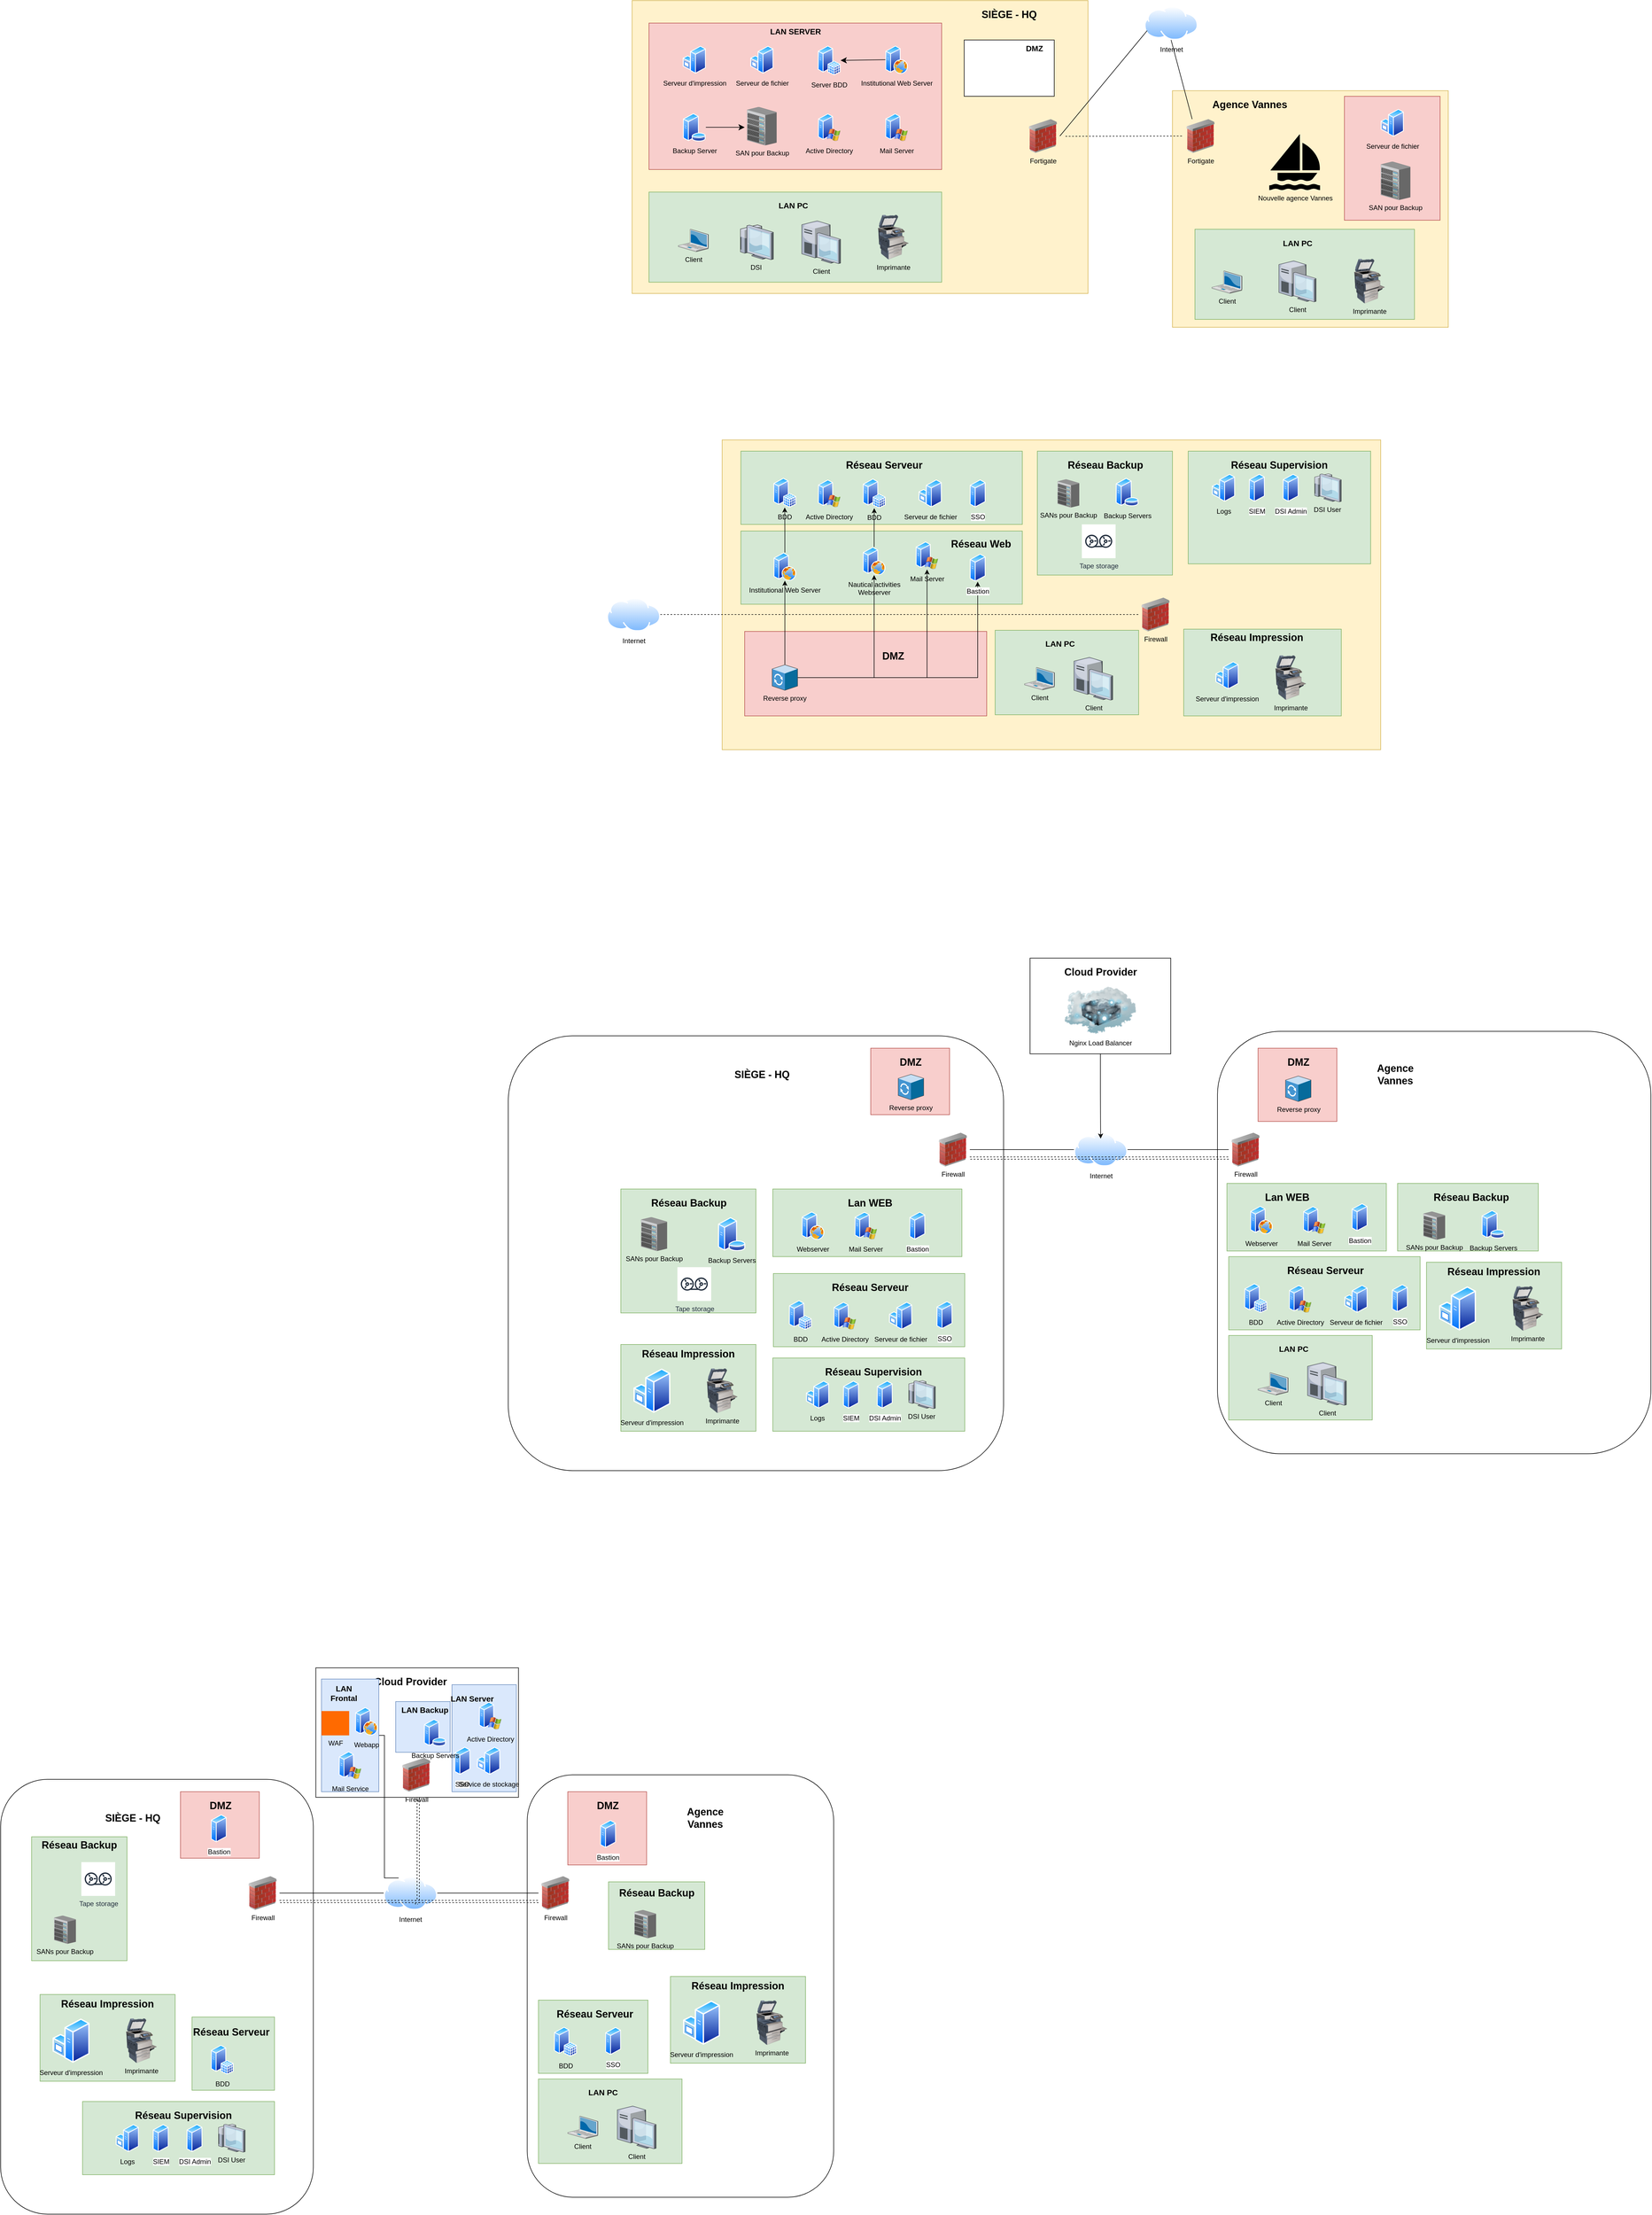 <mxfile version="26.1.1">
  <diagram name="Page-1" id="sl0Z7fPfuQKRQQ2DEkUn">
    <mxGraphModel dx="3088" dy="1955" grid="1" gridSize="10" guides="1" tooltips="1" connect="1" arrows="1" fold="1" page="1" pageScale="1" pageWidth="827" pageHeight="1169" math="0" shadow="0">
      <root>
        <mxCell id="0" />
        <mxCell id="1" parent="0" />
        <mxCell id="FCa00P5Gcy0VoJe-Ny28-20" value="" style="rounded=0;whiteSpace=wrap;html=1;" parent="1" vertex="1">
          <mxGeometry x="657" y="1660" width="250" height="170" as="geometry" />
        </mxCell>
        <mxCell id="iEDo4Cskuz566fupXp4_-1" value="" style="verticalLabelPosition=bottom;verticalAlign=top;html=1;shape=mxgraph.basic.rect;fillColor2=none;strokeWidth=1;size=20;indent=5;fillColor=#fff2cc;strokeColor=#d6b656;" parent="1" vertex="1">
          <mxGeometry x="910" y="120" width="490" height="420" as="geometry" />
        </mxCell>
        <mxCell id="iEDo4Cskuz566fupXp4_-2" value="" style="verticalLabelPosition=bottom;verticalAlign=top;html=1;shape=mxgraph.basic.rect;fillColor2=none;strokeWidth=1;size=20;indent=5;fillColor=#fff2cc;strokeColor=#d6b656;" parent="1" vertex="1">
          <mxGeometry x="-50" y="-40" width="810" height="520" as="geometry" />
        </mxCell>
        <mxCell id="iEDo4Cskuz566fupXp4_-3" value="" style="verticalLabelPosition=bottom;verticalAlign=top;html=1;shape=mxgraph.basic.rect;fillColor2=none;strokeWidth=1;size=20;indent=5;fillColor=#d5e8d4;strokeColor=#82b366;" parent="1" vertex="1">
          <mxGeometry x="-20" y="300" width="520" height="160" as="geometry" />
        </mxCell>
        <mxCell id="iEDo4Cskuz566fupXp4_-4" value="" style="verticalLabelPosition=bottom;verticalAlign=top;html=1;shape=mxgraph.basic.rect;fillColor2=none;strokeWidth=1;size=20;indent=5;fillColor=#f8cecc;strokeColor=#b85450;" parent="1" vertex="1">
          <mxGeometry x="-20" width="520" height="260" as="geometry" />
        </mxCell>
        <mxCell id="iEDo4Cskuz566fupXp4_-5" value="Active Directory" style="image;aspect=fixed;perimeter=ellipsePerimeter;html=1;align=center;shadow=0;dashed=0;spacingTop=3;image=img/lib/active_directory/windows_server_2.svg;labelBackgroundColor=none;" parent="1" vertex="1">
          <mxGeometry x="280.43" y="160" width="40" height="50" as="geometry" />
        </mxCell>
        <mxCell id="iEDo4Cskuz566fupXp4_-6" value="Institutional Web Server" style="image;aspect=fixed;perimeter=ellipsePerimeter;html=1;align=center;shadow=0;dashed=0;spacingTop=3;image=img/lib/active_directory/web_server.svg;labelBackgroundColor=none;" parent="1" vertex="1">
          <mxGeometry x="400" y="40" width="40" height="50" as="geometry" />
        </mxCell>
        <mxCell id="iEDo4Cskuz566fupXp4_-7" value="Server BDD" style="image;aspect=fixed;perimeter=ellipsePerimeter;html=1;align=center;shadow=0;dashed=0;spacingTop=3;image=img/lib/active_directory/sql_server.svg;labelBackgroundColor=none;" parent="1" vertex="1">
          <mxGeometry x="280" y="40" width="40.43" height="52.5" as="geometry" />
        </mxCell>
        <mxCell id="iEDo4Cskuz566fupXp4_-8" value="Serveur de fichier" style="image;aspect=fixed;perimeter=ellipsePerimeter;html=1;align=center;shadow=0;dashed=0;spacingTop=3;image=img/lib/active_directory/windows_server.svg;labelBackgroundColor=none;" parent="1" vertex="1">
          <mxGeometry x="160" y="40" width="41" height="50" as="geometry" />
        </mxCell>
        <mxCell id="iEDo4Cskuz566fupXp4_-9" value="Serveur d&#39;impression" style="image;aspect=fixed;perimeter=ellipsePerimeter;html=1;align=center;shadow=0;dashed=0;spacingTop=3;image=img/lib/active_directory/windows_server.svg;labelBackgroundColor=none;" parent="1" vertex="1">
          <mxGeometry x="40" y="40" width="41" height="50" as="geometry" />
        </mxCell>
        <mxCell id="iEDo4Cskuz566fupXp4_-10" value="&lt;span&gt;Backup Server&lt;/span&gt;" style="image;aspect=fixed;perimeter=ellipsePerimeter;html=1;align=center;shadow=0;dashed=0;spacingTop=3;image=img/lib/active_directory/database_server.svg;labelBackgroundColor=none;" parent="1" vertex="1">
          <mxGeometry x="40" y="160" width="41" height="50" as="geometry" />
        </mxCell>
        <mxCell id="iEDo4Cskuz566fupXp4_-11" value="Imprimante" style="image;html=1;image=img/lib/clip_art/computers/Printer_Commercial_128x128.png;labelBackgroundColor=none;" parent="1" vertex="1">
          <mxGeometry x="374" y="340" width="80" height="80" as="geometry" />
        </mxCell>
        <mxCell id="iEDo4Cskuz566fupXp4_-12" value="Fortigate" style="image;html=1;image=img/lib/clip_art/networking/Firewall_02_128x128.png;labelBackgroundColor=none;" parent="1" vertex="1">
          <mxGeometry x="650" y="170.5" width="60" height="60" as="geometry" />
        </mxCell>
        <mxCell id="iEDo4Cskuz566fupXp4_-13" value="Internet" style="image;aspect=fixed;perimeter=ellipsePerimeter;html=1;align=center;shadow=0;dashed=0;spacingTop=3;image=img/lib/active_directory/internet_cloud.svg;" parent="1" vertex="1">
          <mxGeometry x="860" y="-30" width="95.24" height="60" as="geometry" />
        </mxCell>
        <mxCell id="iEDo4Cskuz566fupXp4_-14" value="Nouvelle agence Vannes" style="shape=mxgraph.signs.sports.sail_boat;html=1;pointerEvents=1;fillColor=#000000;strokeColor=none;verticalLabelPosition=bottom;verticalAlign=top;align=center;" parent="1" vertex="1">
          <mxGeometry x="1082" y="197.5" width="92" height="99" as="geometry" />
        </mxCell>
        <mxCell id="iEDo4Cskuz566fupXp4_-15" value="Mail Server" style="image;aspect=fixed;perimeter=ellipsePerimeter;html=1;align=center;shadow=0;dashed=0;spacingTop=3;image=img/lib/active_directory/windows_server_2.svg;labelBackgroundColor=none;" parent="1" vertex="1">
          <mxGeometry x="400" y="160" width="40" height="50" as="geometry" />
        </mxCell>
        <mxCell id="iEDo4Cskuz566fupXp4_-16" value="Client" style="verticalLabelPosition=bottom;sketch=0;aspect=fixed;html=1;verticalAlign=top;strokeColor=none;align=center;outlineConnect=0;shape=mxgraph.citrix.laptop_2;labelBackgroundColor=none;" parent="1" vertex="1">
          <mxGeometry x="32" y="366" width="53.64" height="40" as="geometry" />
        </mxCell>
        <mxCell id="iEDo4Cskuz566fupXp4_-17" value="&lt;h3&gt;LAN SERVER&lt;/h3&gt;" style="text;html=1;align=center;verticalAlign=middle;whiteSpace=wrap;rounded=0;" parent="1" vertex="1">
          <mxGeometry x="191.43" width="98.57" height="30" as="geometry" />
        </mxCell>
        <mxCell id="iEDo4Cskuz566fupXp4_-18" value="&lt;h3&gt;LAN PC&lt;/h3&gt;" style="text;html=1;align=center;verticalAlign=middle;whiteSpace=wrap;rounded=0;" parent="1" vertex="1">
          <mxGeometry x="193.68" y="309" width="84.5" height="30" as="geometry" />
        </mxCell>
        <mxCell id="iEDo4Cskuz566fupXp4_-19" value="&lt;h2&gt;SIÈGE - HQ&lt;/h2&gt;" style="text;html=1;align=center;verticalAlign=middle;whiteSpace=wrap;rounded=0;" parent="1" vertex="1">
          <mxGeometry x="565" y="-30" width="110" height="30" as="geometry" />
        </mxCell>
        <mxCell id="iEDo4Cskuz566fupXp4_-20" value="" style="endArrow=classic;html=1;rounded=0;fontSize=12;startSize=8;endSize=8;curved=1;exitX=1;exitY=0.5;exitDx=0;exitDy=0;" parent="1" source="iEDo4Cskuz566fupXp4_-10" edge="1">
          <mxGeometry width="50" height="50" relative="1" as="geometry">
            <mxPoint x="490" y="280" as="sourcePoint" />
            <mxPoint x="150" y="185" as="targetPoint" />
          </mxGeometry>
        </mxCell>
        <mxCell id="iEDo4Cskuz566fupXp4_-21" value="" style="endArrow=classic;html=1;rounded=0;fontSize=12;startSize=8;endSize=8;curved=1;exitX=0;exitY=0.5;exitDx=0;exitDy=0;entryX=1;entryY=0.5;entryDx=0;entryDy=0;" parent="1" source="iEDo4Cskuz566fupXp4_-6" target="iEDo4Cskuz566fupXp4_-7" edge="1">
          <mxGeometry width="50" height="50" relative="1" as="geometry">
            <mxPoint x="490" y="280" as="sourcePoint" />
            <mxPoint x="540" y="230" as="targetPoint" />
          </mxGeometry>
        </mxCell>
        <mxCell id="iEDo4Cskuz566fupXp4_-22" value="DSI" style="verticalLabelPosition=bottom;sketch=0;aspect=fixed;html=1;verticalAlign=top;strokeColor=none;align=center;outlineConnect=0;shape=mxgraph.citrix.thin_client;" parent="1" vertex="1">
          <mxGeometry x="139.2" y="358.2" width="61.8" height="61.8" as="geometry" />
        </mxCell>
        <mxCell id="iEDo4Cskuz566fupXp4_-23" value="Client" style="verticalLabelPosition=bottom;sketch=0;aspect=fixed;html=1;verticalAlign=top;strokeColor=none;align=center;outlineConnect=0;shape=mxgraph.citrix.desktop;" parent="1" vertex="1">
          <mxGeometry x="251.43" y="351.11" width="69" height="75.98" as="geometry" />
        </mxCell>
        <mxCell id="iEDo4Cskuz566fupXp4_-24" value="SAN pour Backup" style="verticalLabelPosition=bottom;sketch=0;aspect=fixed;html=1;verticalAlign=top;strokeColor=none;align=center;outlineConnect=0;shape=mxgraph.citrix.chassis;" parent="1" vertex="1">
          <mxGeometry x="154.13" y="149" width="52.74" height="68.09" as="geometry" />
        </mxCell>
        <mxCell id="iEDo4Cskuz566fupXp4_-25" value="" style="endArrow=none;html=1;rounded=0;fontSize=12;startSize=8;endSize=8;curved=1;entryX=0;entryY=0.75;entryDx=0;entryDy=0;exitX=1;exitY=0.5;exitDx=0;exitDy=0;" parent="1" source="iEDo4Cskuz566fupXp4_-12" target="iEDo4Cskuz566fupXp4_-13" edge="1">
          <mxGeometry width="50" height="50" relative="1" as="geometry">
            <mxPoint x="580" y="210" as="sourcePoint" />
            <mxPoint x="630" y="160" as="targetPoint" />
          </mxGeometry>
        </mxCell>
        <mxCell id="iEDo4Cskuz566fupXp4_-26" value="Fortigate" style="image;html=1;image=img/lib/clip_art/networking/Firewall_02_128x128.png;labelBackgroundColor=none;" parent="1" vertex="1">
          <mxGeometry x="930" y="170.5" width="60" height="60" as="geometry" />
        </mxCell>
        <mxCell id="iEDo4Cskuz566fupXp4_-27" value="" style="endArrow=none;html=1;rounded=0;fontSize=12;startSize=8;endSize=8;curved=1;entryX=0.5;entryY=1;entryDx=0;entryDy=0;exitX=0.25;exitY=0;exitDx=0;exitDy=0;" parent="1" source="iEDo4Cskuz566fupXp4_-26" target="iEDo4Cskuz566fupXp4_-13" edge="1">
          <mxGeometry width="50" height="50" relative="1" as="geometry">
            <mxPoint x="950" y="210" as="sourcePoint" />
            <mxPoint x="1000" y="160" as="targetPoint" />
          </mxGeometry>
        </mxCell>
        <mxCell id="iEDo4Cskuz566fupXp4_-28" value="" style="endArrow=none;dashed=1;html=1;rounded=0;fontSize=12;startSize=8;endSize=8;curved=1;entryX=0;entryY=0.5;entryDx=0;entryDy=0;" parent="1" target="iEDo4Cskuz566fupXp4_-26" edge="1">
          <mxGeometry width="50" height="50" relative="1" as="geometry">
            <mxPoint x="720" y="201" as="sourcePoint" />
            <mxPoint x="810" y="160" as="targetPoint" />
          </mxGeometry>
        </mxCell>
        <mxCell id="iEDo4Cskuz566fupXp4_-29" value="&lt;h2&gt;Agence Vannes&lt;/h2&gt;" style="text;html=1;align=center;verticalAlign=middle;whiteSpace=wrap;rounded=0;" parent="1" vertex="1">
          <mxGeometry x="955.24" y="130" width="184.76" height="30" as="geometry" />
        </mxCell>
        <mxCell id="iEDo4Cskuz566fupXp4_-30" value="" style="rounded=0;whiteSpace=wrap;html=1;" parent="1" vertex="1">
          <mxGeometry x="540" y="30" width="160" height="100" as="geometry" />
        </mxCell>
        <mxCell id="iEDo4Cskuz566fupXp4_-31" value="&lt;h3&gt;DMZ&lt;/h3&gt;" style="text;html=1;align=center;verticalAlign=middle;whiteSpace=wrap;rounded=0;" parent="1" vertex="1">
          <mxGeometry x="630" y="30" width="70" height="30" as="geometry" />
        </mxCell>
        <mxCell id="iEDo4Cskuz566fupXp4_-32" value="" style="verticalLabelPosition=bottom;verticalAlign=top;html=1;shape=mxgraph.basic.rect;fillColor2=none;strokeWidth=1;size=20;indent=5;fillColor=#d5e8d4;strokeColor=#82b366;" parent="1" vertex="1">
          <mxGeometry x="950" y="366" width="390" height="160" as="geometry" />
        </mxCell>
        <mxCell id="iEDo4Cskuz566fupXp4_-33" value="" style="verticalLabelPosition=bottom;verticalAlign=top;html=1;shape=mxgraph.basic.rect;fillColor2=none;strokeWidth=1;size=20;indent=5;fillColor=#f8cecc;strokeColor=#b85450;" parent="1" vertex="1">
          <mxGeometry x="1215.5" y="130" width="170" height="220" as="geometry" />
        </mxCell>
        <mxCell id="iEDo4Cskuz566fupXp4_-34" value="SAN pour Backup" style="verticalLabelPosition=bottom;sketch=0;aspect=fixed;html=1;verticalAlign=top;strokeColor=none;align=center;outlineConnect=0;shape=mxgraph.citrix.chassis;" parent="1" vertex="1">
          <mxGeometry x="1280" y="246" width="52.74" height="68.09" as="geometry" />
        </mxCell>
        <mxCell id="iEDo4Cskuz566fupXp4_-35" value="Client" style="verticalLabelPosition=bottom;sketch=0;aspect=fixed;html=1;verticalAlign=top;strokeColor=none;align=center;outlineConnect=0;shape=mxgraph.citrix.laptop_2;labelBackgroundColor=none;" parent="1" vertex="1">
          <mxGeometry x="980" y="440" width="53.64" height="40" as="geometry" />
        </mxCell>
        <mxCell id="iEDo4Cskuz566fupXp4_-36" value="Client" style="verticalLabelPosition=bottom;sketch=0;aspect=fixed;html=1;verticalAlign=top;strokeColor=none;align=center;outlineConnect=0;shape=mxgraph.citrix.desktop;" parent="1" vertex="1">
          <mxGeometry x="1099" y="422.09" width="66.21" height="72.91" as="geometry" />
        </mxCell>
        <mxCell id="iEDo4Cskuz566fupXp4_-37" value="Imprimante" style="image;html=1;image=img/lib/clip_art/computers/Printer_Commercial_128x128.png;labelBackgroundColor=none;" parent="1" vertex="1">
          <mxGeometry x="1220" y="418.09" width="80" height="80" as="geometry" />
        </mxCell>
        <mxCell id="iEDo4Cskuz566fupXp4_-38" value="Serveur de fichier" style="image;aspect=fixed;perimeter=ellipsePerimeter;html=1;align=center;shadow=0;dashed=0;spacingTop=3;image=img/lib/active_directory/windows_server.svg;labelBackgroundColor=none;" parent="1" vertex="1">
          <mxGeometry x="1280" y="152" width="41" height="50" as="geometry" />
        </mxCell>
        <mxCell id="iEDo4Cskuz566fupXp4_-39" value="&lt;h3&gt;LAN PC&lt;/h3&gt;" style="text;html=1;align=center;verticalAlign=middle;whiteSpace=wrap;rounded=0;" parent="1" vertex="1">
          <mxGeometry x="1089.86" y="376" width="84.5" height="30" as="geometry" />
        </mxCell>
        <mxCell id="iEDo4Cskuz566fupXp4_-40" value="" style="verticalLabelPosition=bottom;verticalAlign=top;html=1;shape=mxgraph.basic.rect;fillColor2=none;strokeWidth=1;size=20;indent=5;fillColor=#fff2cc;strokeColor=#d6b656;" parent="1" vertex="1">
          <mxGeometry x="110" y="740" width="1170" height="550" as="geometry" />
        </mxCell>
        <mxCell id="iEDo4Cskuz566fupXp4_-43" style="edgeStyle=orthogonalEdgeStyle;rounded=0;orthogonalLoop=1;jettySize=auto;html=1;endArrow=none;startFill=0;dashed=1;" parent="1" source="iEDo4Cskuz566fupXp4_-41" target="iEDo4Cskuz566fupXp4_-42" edge="1">
          <mxGeometry relative="1" as="geometry" />
        </mxCell>
        <mxCell id="iEDo4Cskuz566fupXp4_-41" value="Internet" style="image;aspect=fixed;perimeter=ellipsePerimeter;html=1;align=center;shadow=0;dashed=0;spacingTop=3;image=img/lib/active_directory/internet_cloud.svg;" parent="1" vertex="1">
          <mxGeometry x="-95" y="1020" width="95.24" height="60" as="geometry" />
        </mxCell>
        <mxCell id="iEDo4Cskuz566fupXp4_-42" value="Firewall" style="image;html=1;image=img/lib/clip_art/networking/Firewall_02_128x128.png;labelBackgroundColor=none;" parent="1" vertex="1">
          <mxGeometry x="850" y="1020" width="60" height="60" as="geometry" />
        </mxCell>
        <mxCell id="iEDo4Cskuz566fupXp4_-44" value="" style="verticalLabelPosition=bottom;verticalAlign=top;html=1;shape=mxgraph.basic.rect;fillColor2=none;strokeWidth=1;size=20;indent=5;fillColor=#d5e8d4;strokeColor=#82b366;" parent="1" vertex="1">
          <mxGeometry x="143.28" y="760" width="500" height="130" as="geometry" />
        </mxCell>
        <mxCell id="iEDo4Cskuz566fupXp4_-46" value="&lt;h2&gt;Réseau Serveur&lt;/h2&gt;" style="text;html=1;align=center;verticalAlign=middle;whiteSpace=wrap;rounded=0;" parent="1" vertex="1">
          <mxGeometry x="278.18" y="770" width="240" height="30" as="geometry" />
        </mxCell>
        <mxCell id="iEDo4Cskuz566fupXp4_-49" value="Active Directory" style="image;aspect=fixed;perimeter=ellipsePerimeter;html=1;align=center;shadow=0;dashed=0;spacingTop=3;image=img/lib/active_directory/windows_server_2.svg;labelBackgroundColor=none;" parent="1" vertex="1">
          <mxGeometry x="280.43" y="810" width="40" height="50" as="geometry" />
        </mxCell>
        <mxCell id="iEDo4Cskuz566fupXp4_-57" value="" style="verticalLabelPosition=bottom;verticalAlign=top;html=1;shape=mxgraph.basic.rect;fillColor2=none;strokeWidth=1;size=20;indent=5;fillColor=#d5e8d4;strokeColor=#82b366;" parent="1" vertex="1">
          <mxGeometry x="670" y="760" width="240" height="220" as="geometry" />
        </mxCell>
        <mxCell id="iEDo4Cskuz566fupXp4_-50" value="BDD" style="image;aspect=fixed;perimeter=ellipsePerimeter;html=1;align=center;shadow=0;dashed=0;spacingTop=3;image=img/lib/active_directory/sql_server.svg;labelBackgroundColor=none;" parent="1" vertex="1">
          <mxGeometry x="201" y="807.5" width="40.43" height="52.5" as="geometry" />
        </mxCell>
        <mxCell id="iEDo4Cskuz566fupXp4_-59" value="" style="verticalLabelPosition=bottom;verticalAlign=top;html=1;shape=mxgraph.basic.rect;fillColor2=none;strokeWidth=1;size=20;indent=5;fillColor=#d5e8d4;strokeColor=#82b366;" parent="1" vertex="1">
          <mxGeometry x="938" y="760" width="324.13" height="200" as="geometry" />
        </mxCell>
        <mxCell id="iEDo4Cskuz566fupXp4_-53" value="Serveur de fichier" style="image;aspect=fixed;perimeter=ellipsePerimeter;html=1;align=center;shadow=0;dashed=0;spacingTop=3;image=img/lib/active_directory/windows_server.svg;labelBackgroundColor=none;" parent="1" vertex="1">
          <mxGeometry x="459" y="810" width="41" height="50" as="geometry" />
        </mxCell>
        <mxCell id="iEDo4Cskuz566fupXp4_-54" value="&lt;span&gt;SSO&lt;/span&gt;" style="image;aspect=fixed;perimeter=ellipsePerimeter;html=1;align=center;shadow=0;dashed=0;spacingTop=3;image=img/lib/active_directory/generic_server.svg;" parent="1" vertex="1">
          <mxGeometry x="550" y="810" width="28.0" height="50" as="geometry" />
        </mxCell>
        <mxCell id="iEDo4Cskuz566fupXp4_-58" value="&lt;h2&gt;Réseau Backup&lt;/h2&gt;" style="text;html=1;align=center;verticalAlign=middle;whiteSpace=wrap;rounded=0;" parent="1" vertex="1">
          <mxGeometry x="670.64" y="770" width="240" height="30" as="geometry" />
        </mxCell>
        <mxCell id="iEDo4Cskuz566fupXp4_-62" value="&lt;h2&gt;Réseau Supervision&lt;/h2&gt;" style="text;html=1;align=center;verticalAlign=middle;whiteSpace=wrap;rounded=0;" parent="1" vertex="1">
          <mxGeometry x="980.07" y="770" width="240" height="30" as="geometry" />
        </mxCell>
        <mxCell id="iEDo4Cskuz566fupXp4_-64" value="Logs" style="image;aspect=fixed;perimeter=ellipsePerimeter;html=1;align=center;shadow=0;dashed=0;spacingTop=3;image=img/lib/active_directory/windows_server.svg;labelBackgroundColor=none;" parent="1" vertex="1">
          <mxGeometry x="980.07" y="800" width="41" height="50" as="geometry" />
        </mxCell>
        <mxCell id="iEDo4Cskuz566fupXp4_-65" value="&lt;span&gt;SIEM&lt;/span&gt;" style="image;aspect=fixed;perimeter=ellipsePerimeter;html=1;align=center;shadow=0;dashed=0;spacingTop=3;image=img/lib/active_directory/generic_server.svg;" parent="1" vertex="1">
          <mxGeometry x="1046.0" y="800" width="28.0" height="50" as="geometry" />
        </mxCell>
        <mxCell id="iEDo4Cskuz566fupXp4_-67" value="SANs pour Backup" style="verticalLabelPosition=bottom;sketch=0;aspect=fixed;html=1;verticalAlign=top;strokeColor=none;align=center;outlineConnect=0;shape=mxgraph.citrix.chassis;" parent="1" vertex="1">
          <mxGeometry x="705.78" y="810" width="38.73" height="50" as="geometry" />
        </mxCell>
        <mxCell id="iEDo4Cskuz566fupXp4_-68" value="&lt;span&gt;Backup Servers&lt;/span&gt;" style="image;aspect=fixed;perimeter=ellipsePerimeter;html=1;align=center;shadow=0;dashed=0;spacingTop=3;image=img/lib/active_directory/database_server.svg;labelBackgroundColor=none;" parent="1" vertex="1">
          <mxGeometry x="809" y="807.5" width="41" height="50" as="geometry" />
        </mxCell>
        <mxCell id="iEDo4Cskuz566fupXp4_-69" value="" style="verticalLabelPosition=bottom;verticalAlign=top;html=1;shape=mxgraph.basic.rect;fillColor2=none;strokeWidth=1;size=20;indent=5;fillColor=#f8cecc;strokeColor=#b85450;" parent="1" vertex="1">
          <mxGeometry x="150" y="1080" width="430" height="150" as="geometry" />
        </mxCell>
        <mxCell id="iEDo4Cskuz566fupXp4_-106" value="" style="verticalLabelPosition=bottom;verticalAlign=top;html=1;shape=mxgraph.basic.rect;fillColor2=none;strokeWidth=1;size=20;indent=5;fillColor=#d5e8d4;strokeColor=#82b366;" parent="1" vertex="1">
          <mxGeometry x="143.28" y="901.8" width="500" height="130" as="geometry" />
        </mxCell>
        <mxCell id="iEDo4Cskuz566fupXp4_-70" value="&lt;h2&gt;DMZ&lt;/h2&gt;" style="text;html=1;align=center;verticalAlign=middle;whiteSpace=wrap;rounded=0;" parent="1" vertex="1">
          <mxGeometry x="384" y="1109" width="60" height="30" as="geometry" />
        </mxCell>
        <mxCell id="iEDo4Cskuz566fupXp4_-83" style="edgeStyle=orthogonalEdgeStyle;rounded=0;orthogonalLoop=1;jettySize=auto;html=1;" parent="1" source="iEDo4Cskuz566fupXp4_-71" target="iEDo4Cskuz566fupXp4_-50" edge="1">
          <mxGeometry relative="1" as="geometry" />
        </mxCell>
        <mxCell id="iEDo4Cskuz566fupXp4_-71" value="Institutional Web Server" style="image;aspect=fixed;perimeter=ellipsePerimeter;html=1;align=center;shadow=0;dashed=0;spacingTop=3;image=img/lib/active_directory/web_server.svg;labelBackgroundColor=none;" parent="1" vertex="1">
          <mxGeometry x="201.43" y="940" width="40" height="50" as="geometry" />
        </mxCell>
        <mxCell id="iEDo4Cskuz566fupXp4_-75" value="" style="edgeStyle=orthogonalEdgeStyle;rounded=0;orthogonalLoop=1;jettySize=auto;html=1;" parent="1" source="iEDo4Cskuz566fupXp4_-73" target="iEDo4Cskuz566fupXp4_-74" edge="1">
          <mxGeometry relative="1" as="geometry" />
        </mxCell>
        <mxCell id="iEDo4Cskuz566fupXp4_-73" value="Nautical activities&lt;div&gt;Webserver&lt;/div&gt;" style="image;aspect=fixed;perimeter=ellipsePerimeter;html=1;align=center;shadow=0;dashed=0;spacingTop=3;image=img/lib/active_directory/web_server.svg;labelBackgroundColor=none;" parent="1" vertex="1">
          <mxGeometry x="360" y="930" width="40" height="50" as="geometry" />
        </mxCell>
        <mxCell id="iEDo4Cskuz566fupXp4_-74" value="BDD" style="image;aspect=fixed;perimeter=ellipsePerimeter;html=1;align=center;shadow=0;dashed=0;spacingTop=3;image=img/lib/active_directory/sql_server.svg;labelBackgroundColor=none;" parent="1" vertex="1">
          <mxGeometry x="360" y="808.75" width="40.43" height="52.5" as="geometry" />
        </mxCell>
        <mxCell id="iEDo4Cskuz566fupXp4_-79" value="Mail Server" style="image;aspect=fixed;perimeter=ellipsePerimeter;html=1;align=center;shadow=0;dashed=0;spacingTop=3;image=img/lib/active_directory/windows_server_2.svg;labelBackgroundColor=none;" parent="1" vertex="1">
          <mxGeometry x="454" y="920" width="40" height="50" as="geometry" />
        </mxCell>
        <mxCell id="iEDo4Cskuz566fupXp4_-86" style="edgeStyle=orthogonalEdgeStyle;rounded=0;orthogonalLoop=1;jettySize=auto;html=1;" parent="1" source="iEDo4Cskuz566fupXp4_-85" target="iEDo4Cskuz566fupXp4_-71" edge="1">
          <mxGeometry relative="1" as="geometry" />
        </mxCell>
        <mxCell id="iEDo4Cskuz566fupXp4_-87" style="edgeStyle=orthogonalEdgeStyle;rounded=0;orthogonalLoop=1;jettySize=auto;html=1;" parent="1" source="iEDo4Cskuz566fupXp4_-85" target="iEDo4Cskuz566fupXp4_-73" edge="1">
          <mxGeometry relative="1" as="geometry" />
        </mxCell>
        <mxCell id="iEDo4Cskuz566fupXp4_-88" style="edgeStyle=orthogonalEdgeStyle;rounded=0;orthogonalLoop=1;jettySize=auto;html=1;" parent="1" source="iEDo4Cskuz566fupXp4_-85" target="iEDo4Cskuz566fupXp4_-79" edge="1">
          <mxGeometry relative="1" as="geometry" />
        </mxCell>
        <mxCell id="iEDo4Cskuz566fupXp4_-108" style="edgeStyle=orthogonalEdgeStyle;rounded=0;orthogonalLoop=1;jettySize=auto;html=1;" parent="1" source="iEDo4Cskuz566fupXp4_-85" target="iEDo4Cskuz566fupXp4_-104" edge="1">
          <mxGeometry relative="1" as="geometry" />
        </mxCell>
        <mxCell id="iEDo4Cskuz566fupXp4_-85" value="Reverse proxy" style="shadow=0;dashed=0;html=1;labelPosition=center;verticalLabelPosition=bottom;verticalAlign=top;align=center;outlineConnect=0;shape=mxgraph.veeam.3d.proxy;" parent="1" vertex="1">
          <mxGeometry x="198.43" y="1139" width="46" height="46" as="geometry" />
        </mxCell>
        <mxCell id="iEDo4Cskuz566fupXp4_-89" value="" style="verticalLabelPosition=bottom;verticalAlign=top;html=1;shape=mxgraph.basic.rect;fillColor2=none;strokeWidth=1;size=20;indent=5;fillColor=#d5e8d4;strokeColor=#82b366;" parent="1" vertex="1">
          <mxGeometry x="930" y="1076" width="280" height="154" as="geometry" />
        </mxCell>
        <mxCell id="iEDo4Cskuz566fupXp4_-90" value="&lt;h2&gt;Réseau Impression&lt;/h2&gt;" style="text;html=1;align=center;verticalAlign=middle;whiteSpace=wrap;rounded=0;" parent="1" vertex="1">
          <mxGeometry x="940.0" y="1076" width="240" height="30" as="geometry" />
        </mxCell>
        <mxCell id="iEDo4Cskuz566fupXp4_-91" value="Serveur d&#39;impression" style="image;aspect=fixed;perimeter=ellipsePerimeter;html=1;align=center;shadow=0;dashed=0;spacingTop=3;image=img/lib/active_directory/windows_server.svg;labelBackgroundColor=none;" parent="1" vertex="1">
          <mxGeometry x="986.5" y="1133" width="41" height="50" as="geometry" />
        </mxCell>
        <mxCell id="iEDo4Cskuz566fupXp4_-92" value="" style="verticalLabelPosition=bottom;verticalAlign=top;html=1;shape=mxgraph.basic.rect;fillColor2=none;strokeWidth=1;size=20;indent=5;fillColor=#d5e8d4;strokeColor=#82b366;" parent="1" vertex="1">
          <mxGeometry x="595" y="1078" width="255" height="150" as="geometry" />
        </mxCell>
        <mxCell id="iEDo4Cskuz566fupXp4_-93" value="Imprimante" style="image;html=1;image=img/lib/clip_art/computers/Printer_Commercial_128x128.png;labelBackgroundColor=none;" parent="1" vertex="1">
          <mxGeometry x="1080" y="1122" width="80" height="80" as="geometry" />
        </mxCell>
        <mxCell id="iEDo4Cskuz566fupXp4_-94" value="Client" style="verticalLabelPosition=bottom;sketch=0;aspect=fixed;html=1;verticalAlign=top;strokeColor=none;align=center;outlineConnect=0;shape=mxgraph.citrix.laptop_2;labelBackgroundColor=none;" parent="1" vertex="1">
          <mxGeometry x="647" y="1144" width="53.64" height="40" as="geometry" />
        </mxCell>
        <mxCell id="iEDo4Cskuz566fupXp4_-95" value="&lt;h3&gt;LAN PC&lt;/h3&gt;" style="text;html=1;align=center;verticalAlign=middle;whiteSpace=wrap;rounded=0;" parent="1" vertex="1">
          <mxGeometry x="667.75" y="1087" width="84.5" height="30" as="geometry" />
        </mxCell>
        <mxCell id="iEDo4Cskuz566fupXp4_-97" value="Client" style="verticalLabelPosition=bottom;sketch=0;aspect=fixed;html=1;verticalAlign=top;strokeColor=none;align=center;outlineConnect=0;shape=mxgraph.citrix.desktop;" parent="1" vertex="1">
          <mxGeometry x="735.0" y="1126.01" width="69" height="75.98" as="geometry" />
        </mxCell>
        <mxCell id="iEDo4Cskuz566fupXp4_-102" value="DSI User" style="verticalLabelPosition=bottom;sketch=0;aspect=fixed;html=1;verticalAlign=top;strokeColor=none;align=center;outlineConnect=0;shape=mxgraph.citrix.thin_client;" parent="1" vertex="1">
          <mxGeometry x="1160" y="800" width="50" height="50" as="geometry" />
        </mxCell>
        <mxCell id="iEDo4Cskuz566fupXp4_-103" value="DSI Admin" style="image;aspect=fixed;perimeter=ellipsePerimeter;html=1;align=center;shadow=0;dashed=0;spacingTop=3;image=img/lib/active_directory/generic_server.svg;" parent="1" vertex="1">
          <mxGeometry x="1106.0" y="800" width="28.0" height="50" as="geometry" />
        </mxCell>
        <mxCell id="iEDo4Cskuz566fupXp4_-104" value="&lt;span&gt;Bastion&lt;/span&gt;" style="image;aspect=fixed;perimeter=ellipsePerimeter;html=1;align=center;shadow=0;dashed=0;spacingTop=3;image=img/lib/active_directory/generic_server.svg;" parent="1" vertex="1">
          <mxGeometry x="550.0" y="941.8" width="28.0" height="50" as="geometry" />
        </mxCell>
        <mxCell id="iEDo4Cskuz566fupXp4_-107" value="&lt;h2&gt;Réseau Web&lt;/h2&gt;" style="text;html=1;align=center;verticalAlign=middle;whiteSpace=wrap;rounded=0;" parent="1" vertex="1">
          <mxGeometry x="510" y="910" width="120" height="30" as="geometry" />
        </mxCell>
        <mxCell id="FCa00P5Gcy0VoJe-Ny28-3" value="Tape storage" style="sketch=0;outlineConnect=0;fontColor=#232F3E;gradientColor=none;strokeColor=#232F3E;fillColor=#ffffff;dashed=0;verticalLabelPosition=bottom;verticalAlign=top;align=center;html=1;fontSize=12;fontStyle=0;aspect=fixed;shape=mxgraph.aws4.resourceIcon;resIcon=mxgraph.aws4.tape_storage;" parent="1" vertex="1">
          <mxGeometry x="749" y="890" width="60" height="60" as="geometry" />
        </mxCell>
        <mxCell id="FCa00P5Gcy0VoJe-Ny28-5" value="Internet" style="image;aspect=fixed;perimeter=ellipsePerimeter;html=1;align=center;shadow=0;dashed=0;spacingTop=3;image=img/lib/active_directory/internet_cloud.svg;" parent="1" vertex="1">
          <mxGeometry x="735" y="1970" width="95.24" height="60" as="geometry" />
        </mxCell>
        <mxCell id="FCa00P5Gcy0VoJe-Ny28-6" value="" style="rounded=1;whiteSpace=wrap;html=1;" parent="1" vertex="1">
          <mxGeometry x="-270" y="1798" width="880" height="772" as="geometry" />
        </mxCell>
        <mxCell id="FCa00P5Gcy0VoJe-Ny28-8" value="" style="rounded=1;whiteSpace=wrap;html=1;" parent="1" vertex="1">
          <mxGeometry x="990" y="1790" width="770" height="750" as="geometry" />
        </mxCell>
        <mxCell id="FCa00P5Gcy0VoJe-Ny28-12" style="edgeStyle=orthogonalEdgeStyle;rounded=0;orthogonalLoop=1;jettySize=auto;html=1;endArrow=none;startFill=0;" parent="1" source="FCa00P5Gcy0VoJe-Ny28-9" target="FCa00P5Gcy0VoJe-Ny28-5" edge="1">
          <mxGeometry relative="1" as="geometry" />
        </mxCell>
        <mxCell id="FCa00P5Gcy0VoJe-Ny28-13" style="edgeStyle=orthogonalEdgeStyle;rounded=0;orthogonalLoop=1;jettySize=auto;html=1;entryX=0;entryY=0.75;entryDx=0;entryDy=0;endArrow=none;startFill=0;dashed=1;shape=link;" parent="1" source="FCa00P5Gcy0VoJe-Ny28-9" target="FCa00P5Gcy0VoJe-Ny28-10" edge="1">
          <mxGeometry relative="1" as="geometry">
            <Array as="points">
              <mxPoint x="670" y="2015" />
              <mxPoint x="670" y="2015" />
            </Array>
          </mxGeometry>
        </mxCell>
        <mxCell id="FCa00P5Gcy0VoJe-Ny28-9" value="Firewall" style="image;html=1;image=img/lib/clip_art/networking/Firewall_02_128x128.png;labelBackgroundColor=none;" parent="1" vertex="1">
          <mxGeometry x="490" y="1970" width="60" height="60" as="geometry" />
        </mxCell>
        <mxCell id="FCa00P5Gcy0VoJe-Ny28-11" style="edgeStyle=orthogonalEdgeStyle;rounded=0;orthogonalLoop=1;jettySize=auto;html=1;endArrow=none;startFill=0;" parent="1" source="FCa00P5Gcy0VoJe-Ny28-10" target="FCa00P5Gcy0VoJe-Ny28-5" edge="1">
          <mxGeometry relative="1" as="geometry" />
        </mxCell>
        <mxCell id="FCa00P5Gcy0VoJe-Ny28-10" value="Firewall" style="image;html=1;image=img/lib/clip_art/networking/Firewall_02_128x128.png;labelBackgroundColor=none;" parent="1" vertex="1">
          <mxGeometry x="1010" y="1970" width="60" height="60" as="geometry" />
        </mxCell>
        <mxCell id="FCa00P5Gcy0VoJe-Ny28-14" value="" style="verticalLabelPosition=bottom;verticalAlign=top;html=1;shape=mxgraph.basic.rect;fillColor2=none;strokeWidth=1;size=20;indent=5;fillColor=#f8cecc;strokeColor=#b85450;" parent="1" vertex="1">
          <mxGeometry x="374" y="1820" width="140" height="118" as="geometry" />
        </mxCell>
        <mxCell id="FCa00P5Gcy0VoJe-Ny28-15" value="&lt;h2&gt;DMZ&lt;/h2&gt;" style="text;html=1;align=center;verticalAlign=middle;whiteSpace=wrap;rounded=0;" parent="1" vertex="1">
          <mxGeometry x="415.43" y="1830" width="60" height="30" as="geometry" />
        </mxCell>
        <mxCell id="FCa00P5Gcy0VoJe-Ny28-16" value="Reverse proxy" style="shadow=0;dashed=0;html=1;labelPosition=center;verticalLabelPosition=bottom;verticalAlign=top;align=center;outlineConnect=0;shape=mxgraph.veeam.3d.proxy;" parent="1" vertex="1">
          <mxGeometry x="422.43" y="1866" width="46" height="46" as="geometry" />
        </mxCell>
        <mxCell id="FCa00P5Gcy0VoJe-Ny28-18" value="Nginx Load Balancer" style="image;html=1;image=img/lib/clip_art/networking/Cloud_Server_128x128.png" parent="1" vertex="1">
          <mxGeometry x="718.31" y="1709" width="127.38" height="88" as="geometry" />
        </mxCell>
        <mxCell id="FCa00P5Gcy0VoJe-Ny28-19" style="edgeStyle=orthogonalEdgeStyle;rounded=0;orthogonalLoop=1;jettySize=auto;html=1;entryX=0.498;entryY=0.174;entryDx=0;entryDy=0;entryPerimeter=0;exitX=0.5;exitY=1;exitDx=0;exitDy=0;" parent="1" source="FCa00P5Gcy0VoJe-Ny28-20" target="FCa00P5Gcy0VoJe-Ny28-5" edge="1">
          <mxGeometry relative="1" as="geometry" />
        </mxCell>
        <mxCell id="FCa00P5Gcy0VoJe-Ny28-21" value="&lt;h2&gt;Cloud Provider&lt;/h2&gt;" style="text;html=1;align=center;verticalAlign=middle;whiteSpace=wrap;rounded=0;" parent="1" vertex="1">
          <mxGeometry x="712.12" y="1670" width="141" height="30" as="geometry" />
        </mxCell>
        <mxCell id="FCa00P5Gcy0VoJe-Ny28-22" value="" style="verticalLabelPosition=bottom;verticalAlign=top;html=1;shape=mxgraph.basic.rect;fillColor2=none;strokeWidth=1;size=20;indent=5;fillColor=#f8cecc;strokeColor=#b85450;" parent="1" vertex="1">
          <mxGeometry x="1062.11" y="1820" width="140" height="130" as="geometry" />
        </mxCell>
        <mxCell id="FCa00P5Gcy0VoJe-Ny28-23" value="&lt;h2&gt;DMZ&lt;/h2&gt;" style="text;html=1;align=center;verticalAlign=middle;whiteSpace=wrap;rounded=0;" parent="1" vertex="1">
          <mxGeometry x="1103.54" y="1830" width="60" height="30" as="geometry" />
        </mxCell>
        <mxCell id="FCa00P5Gcy0VoJe-Ny28-24" value="Reverse proxy" style="shadow=0;dashed=0;html=1;labelPosition=center;verticalLabelPosition=bottom;verticalAlign=top;align=center;outlineConnect=0;shape=mxgraph.veeam.3d.proxy;" parent="1" vertex="1">
          <mxGeometry x="1110.54" y="1869" width="46" height="46" as="geometry" />
        </mxCell>
        <mxCell id="FCa00P5Gcy0VoJe-Ny28-26" value="" style="verticalLabelPosition=bottom;verticalAlign=top;html=1;shape=mxgraph.basic.rect;fillColor2=none;strokeWidth=1;size=20;indent=5;fillColor=#d5e8d4;strokeColor=#82b366;" parent="1" vertex="1">
          <mxGeometry x="200" y="2070" width="335.93" height="120" as="geometry" />
        </mxCell>
        <mxCell id="FCa00P5Gcy0VoJe-Ny28-28" value="&lt;div&gt;Webserver&lt;/div&gt;" style="image;aspect=fixed;perimeter=ellipsePerimeter;html=1;align=center;shadow=0;dashed=0;spacingTop=3;image=img/lib/active_directory/web_server.svg;labelBackgroundColor=none;" parent="1" vertex="1">
          <mxGeometry x="251.43" y="2110" width="40" height="50" as="geometry" />
        </mxCell>
        <mxCell id="FCa00P5Gcy0VoJe-Ny28-29" value="Mail Server" style="image;aspect=fixed;perimeter=ellipsePerimeter;html=1;align=center;shadow=0;dashed=0;spacingTop=3;image=img/lib/active_directory/windows_server_2.svg;labelBackgroundColor=none;" parent="1" vertex="1">
          <mxGeometry x="345.43" y="2110" width="40" height="50" as="geometry" />
        </mxCell>
        <mxCell id="FCa00P5Gcy0VoJe-Ny28-30" value="&lt;span&gt;Bastion&lt;/span&gt;" style="image;aspect=fixed;perimeter=ellipsePerimeter;html=1;align=center;shadow=0;dashed=0;spacingTop=3;image=img/lib/active_directory/generic_server.svg;" parent="1" vertex="1">
          <mxGeometry x="442.65" y="2110" width="28.0" height="50" as="geometry" />
        </mxCell>
        <mxCell id="FCa00P5Gcy0VoJe-Ny28-31" value="&lt;h2&gt;Lan WEB&lt;/h2&gt;" style="text;html=1;align=center;verticalAlign=middle;whiteSpace=wrap;rounded=0;" parent="1" vertex="1">
          <mxGeometry x="312.97" y="2080" width="120" height="30" as="geometry" />
        </mxCell>
        <mxCell id="FCa00P5Gcy0VoJe-Ny28-33" value="&lt;h2&gt;SIÈGE - HQ&lt;/h2&gt;" style="text;html=1;align=center;verticalAlign=middle;whiteSpace=wrap;rounded=0;" parent="1" vertex="1">
          <mxGeometry x="125.5" y="1852" width="110" height="30" as="geometry" />
        </mxCell>
        <mxCell id="FCa00P5Gcy0VoJe-Ny28-34" value="&lt;h2&gt;Agence Vannes&lt;/h2&gt;" style="text;html=1;align=center;verticalAlign=middle;whiteSpace=wrap;rounded=0;" parent="1" vertex="1">
          <mxGeometry x="1251.37" y="1852" width="110" height="30" as="geometry" />
        </mxCell>
        <mxCell id="FCa00P5Gcy0VoJe-Ny28-49" value="" style="verticalLabelPosition=bottom;verticalAlign=top;html=1;shape=mxgraph.basic.rect;fillColor2=none;strokeWidth=1;size=20;indent=5;fillColor=#d5e8d4;strokeColor=#82b366;" parent="1" vertex="1">
          <mxGeometry x="1006.81" y="2060" width="283.19" height="120" as="geometry" />
        </mxCell>
        <mxCell id="FCa00P5Gcy0VoJe-Ny28-50" value="&lt;div&gt;Webserver&lt;/div&gt;" style="image;aspect=fixed;perimeter=ellipsePerimeter;html=1;align=center;shadow=0;dashed=0;spacingTop=3;image=img/lib/active_directory/web_server.svg;labelBackgroundColor=none;" parent="1" vertex="1">
          <mxGeometry x="1048.24" y="2100" width="40" height="50" as="geometry" />
        </mxCell>
        <mxCell id="FCa00P5Gcy0VoJe-Ny28-51" value="Mail Server" style="image;aspect=fixed;perimeter=ellipsePerimeter;html=1;align=center;shadow=0;dashed=0;spacingTop=3;image=img/lib/active_directory/windows_server_2.svg;labelBackgroundColor=none;" parent="1" vertex="1">
          <mxGeometry x="1142.24" y="2100" width="40" height="50" as="geometry" />
        </mxCell>
        <mxCell id="FCa00P5Gcy0VoJe-Ny28-53" value="&lt;h2&gt;Lan WEB&lt;/h2&gt;" style="text;html=1;align=center;verticalAlign=middle;whiteSpace=wrap;rounded=0;" parent="1" vertex="1">
          <mxGeometry x="1054.36" y="2070" width="120" height="30" as="geometry" />
        </mxCell>
        <mxCell id="FCa00P5Gcy0VoJe-Ny28-54" value="" style="verticalLabelPosition=bottom;verticalAlign=top;html=1;shape=mxgraph.basic.rect;fillColor2=none;strokeWidth=1;size=20;indent=5;fillColor=#d5e8d4;strokeColor=#82b366;" parent="1" vertex="1">
          <mxGeometry x="1010" y="2190" width="340" height="130" as="geometry" />
        </mxCell>
        <mxCell id="FCa00P5Gcy0VoJe-Ny28-55" value="&lt;h2&gt;Réseau Serveur&lt;/h2&gt;" style="text;html=1;align=center;verticalAlign=middle;whiteSpace=wrap;rounded=0;" parent="1" vertex="1">
          <mxGeometry x="1062.11" y="2200" width="240" height="30" as="geometry" />
        </mxCell>
        <mxCell id="FCa00P5Gcy0VoJe-Ny28-56" value="Active Directory" style="image;aspect=fixed;perimeter=ellipsePerimeter;html=1;align=center;shadow=0;dashed=0;spacingTop=3;image=img/lib/active_directory/windows_server_2.svg;labelBackgroundColor=none;" parent="1" vertex="1">
          <mxGeometry x="1117.15" y="2240" width="40" height="50" as="geometry" />
        </mxCell>
        <mxCell id="FCa00P5Gcy0VoJe-Ny28-57" value="BDD" style="image;aspect=fixed;perimeter=ellipsePerimeter;html=1;align=center;shadow=0;dashed=0;spacingTop=3;image=img/lib/active_directory/sql_server.svg;labelBackgroundColor=none;" parent="1" vertex="1">
          <mxGeometry x="1037.72" y="2237.5" width="40.43" height="52.5" as="geometry" />
        </mxCell>
        <mxCell id="FCa00P5Gcy0VoJe-Ny28-58" value="Serveur de fichier" style="image;aspect=fixed;perimeter=ellipsePerimeter;html=1;align=center;shadow=0;dashed=0;spacingTop=3;image=img/lib/active_directory/windows_server.svg;labelBackgroundColor=none;" parent="1" vertex="1">
          <mxGeometry x="1215.5" y="2240" width="41" height="50" as="geometry" />
        </mxCell>
        <mxCell id="FCa00P5Gcy0VoJe-Ny28-59" value="&lt;span&gt;SSO&lt;/span&gt;" style="image;aspect=fixed;perimeter=ellipsePerimeter;html=1;align=center;shadow=0;dashed=0;spacingTop=3;image=img/lib/active_directory/generic_server.svg;" parent="1" vertex="1">
          <mxGeometry x="1300" y="2238.75" width="28.0" height="50" as="geometry" />
        </mxCell>
        <mxCell id="FCa00P5Gcy0VoJe-Ny28-61" value="" style="verticalLabelPosition=bottom;verticalAlign=top;html=1;shape=mxgraph.basic.rect;fillColor2=none;strokeWidth=1;size=20;indent=5;fillColor=#d5e8d4;strokeColor=#82b366;" parent="1" vertex="1">
          <mxGeometry x="201.0" y="2220" width="340" height="130" as="geometry" />
        </mxCell>
        <mxCell id="FCa00P5Gcy0VoJe-Ny28-62" value="&lt;h2&gt;Réseau Serveur&lt;/h2&gt;" style="text;html=1;align=center;verticalAlign=middle;whiteSpace=wrap;rounded=0;" parent="1" vertex="1">
          <mxGeometry x="253.11" y="2230" width="240" height="30" as="geometry" />
        </mxCell>
        <mxCell id="FCa00P5Gcy0VoJe-Ny28-63" value="Active Directory" style="image;aspect=fixed;perimeter=ellipsePerimeter;html=1;align=center;shadow=0;dashed=0;spacingTop=3;image=img/lib/active_directory/windows_server_2.svg;labelBackgroundColor=none;" parent="1" vertex="1">
          <mxGeometry x="308.15" y="2270" width="40" height="50" as="geometry" />
        </mxCell>
        <mxCell id="FCa00P5Gcy0VoJe-Ny28-64" value="BDD" style="image;aspect=fixed;perimeter=ellipsePerimeter;html=1;align=center;shadow=0;dashed=0;spacingTop=3;image=img/lib/active_directory/sql_server.svg;labelBackgroundColor=none;" parent="1" vertex="1">
          <mxGeometry x="228.72" y="2267.5" width="40.43" height="52.5" as="geometry" />
        </mxCell>
        <mxCell id="FCa00P5Gcy0VoJe-Ny28-65" value="Serveur de fichier" style="image;aspect=fixed;perimeter=ellipsePerimeter;html=1;align=center;shadow=0;dashed=0;spacingTop=3;image=img/lib/active_directory/windows_server.svg;labelBackgroundColor=none;" parent="1" vertex="1">
          <mxGeometry x="406.5" y="2270" width="41" height="50" as="geometry" />
        </mxCell>
        <mxCell id="FCa00P5Gcy0VoJe-Ny28-66" value="&lt;span&gt;SSO&lt;/span&gt;" style="image;aspect=fixed;perimeter=ellipsePerimeter;html=1;align=center;shadow=0;dashed=0;spacingTop=3;image=img/lib/active_directory/generic_server.svg;" parent="1" vertex="1">
          <mxGeometry x="491.0" y="2268.75" width="28.0" height="50" as="geometry" />
        </mxCell>
        <mxCell id="FCa00P5Gcy0VoJe-Ny28-67" value="&lt;span&gt;Bastion&lt;/span&gt;" style="image;aspect=fixed;perimeter=ellipsePerimeter;html=1;align=center;shadow=0;dashed=0;spacingTop=3;image=img/lib/active_directory/generic_server.svg;" parent="1" vertex="1">
          <mxGeometry x="1228.5" y="2095" width="28.0" height="50" as="geometry" />
        </mxCell>
        <mxCell id="FCa00P5Gcy0VoJe-Ny28-68" value="" style="verticalLabelPosition=bottom;verticalAlign=top;html=1;shape=mxgraph.basic.rect;fillColor2=none;strokeWidth=1;size=20;indent=5;fillColor=#d5e8d4;strokeColor=#82b366;" parent="1" vertex="1">
          <mxGeometry x="-70" y="2070" width="240" height="220" as="geometry" />
        </mxCell>
        <mxCell id="FCa00P5Gcy0VoJe-Ny28-69" value="&lt;h2&gt;Réseau Backup&lt;/h2&gt;" style="text;html=1;align=center;verticalAlign=middle;whiteSpace=wrap;rounded=0;" parent="1" vertex="1">
          <mxGeometry x="-69.36" y="2080" width="240" height="30" as="geometry" />
        </mxCell>
        <mxCell id="FCa00P5Gcy0VoJe-Ny28-70" value="SANs pour Backup" style="verticalLabelPosition=bottom;sketch=0;aspect=fixed;html=1;verticalAlign=top;strokeColor=none;align=center;outlineConnect=0;shape=mxgraph.citrix.chassis;" parent="1" vertex="1">
          <mxGeometry x="-34.22" y="2120" width="46.47" height="60" as="geometry" />
        </mxCell>
        <mxCell id="FCa00P5Gcy0VoJe-Ny28-71" value="&lt;span&gt;Backup Servers&lt;/span&gt;" style="image;aspect=fixed;perimeter=ellipsePerimeter;html=1;align=center;shadow=0;dashed=0;spacingTop=3;image=img/lib/active_directory/database_server.svg;labelBackgroundColor=none;" parent="1" vertex="1">
          <mxGeometry x="102.28" y="2120" width="49.2" height="60" as="geometry" />
        </mxCell>
        <mxCell id="FCa00P5Gcy0VoJe-Ny28-72" value="Tape storage" style="sketch=0;outlineConnect=0;fontColor=#232F3E;gradientColor=none;strokeColor=#232F3E;fillColor=#ffffff;dashed=0;verticalLabelPosition=bottom;verticalAlign=top;align=center;html=1;fontSize=12;fontStyle=0;aspect=fixed;shape=mxgraph.aws4.resourceIcon;resIcon=mxgraph.aws4.tape_storage;" parent="1" vertex="1">
          <mxGeometry x="30.5" y="2208.75" width="60" height="60" as="geometry" />
        </mxCell>
        <mxCell id="FCa00P5Gcy0VoJe-Ny28-73" value="" style="verticalLabelPosition=bottom;verticalAlign=top;html=1;shape=mxgraph.basic.rect;fillColor2=none;strokeWidth=1;size=20;indent=5;fillColor=#d5e8d4;strokeColor=#82b366;" parent="1" vertex="1">
          <mxGeometry x="1310" y="2060" width="250" height="120" as="geometry" />
        </mxCell>
        <mxCell id="FCa00P5Gcy0VoJe-Ny28-74" value="&lt;h2&gt;Réseau Backup&lt;/h2&gt;" style="text;html=1;align=center;verticalAlign=middle;whiteSpace=wrap;rounded=0;" parent="1" vertex="1">
          <mxGeometry x="1320.64" y="2070" width="240" height="30" as="geometry" />
        </mxCell>
        <mxCell id="FCa00P5Gcy0VoJe-Ny28-75" value="SANs pour Backup" style="verticalLabelPosition=bottom;sketch=0;aspect=fixed;html=1;verticalAlign=top;strokeColor=none;align=center;outlineConnect=0;shape=mxgraph.citrix.chassis;" parent="1" vertex="1">
          <mxGeometry x="1355.78" y="2110" width="38.73" height="50" as="geometry" />
        </mxCell>
        <mxCell id="FCa00P5Gcy0VoJe-Ny28-76" value="&lt;span&gt;Backup Servers&lt;/span&gt;" style="image;aspect=fixed;perimeter=ellipsePerimeter;html=1;align=center;shadow=0;dashed=0;spacingTop=3;image=img/lib/active_directory/database_server.svg;labelBackgroundColor=none;" parent="1" vertex="1">
          <mxGeometry x="1459" y="2107.5" width="41" height="50" as="geometry" />
        </mxCell>
        <mxCell id="FCa00P5Gcy0VoJe-Ny28-78" value="" style="verticalLabelPosition=bottom;verticalAlign=top;html=1;shape=mxgraph.basic.rect;fillColor2=none;strokeWidth=1;size=20;indent=5;fillColor=#d5e8d4;strokeColor=#82b366;" parent="1" vertex="1">
          <mxGeometry x="200" y="2370" width="341" height="130" as="geometry" />
        </mxCell>
        <mxCell id="FCa00P5Gcy0VoJe-Ny28-79" value="&lt;h2&gt;Réseau Supervision&lt;/h2&gt;" style="text;html=1;align=center;verticalAlign=middle;whiteSpace=wrap;rounded=0;" parent="1" vertex="1">
          <mxGeometry x="258.94" y="2380" width="240" height="30" as="geometry" />
        </mxCell>
        <mxCell id="FCa00P5Gcy0VoJe-Ny28-80" value="Logs" style="image;aspect=fixed;perimeter=ellipsePerimeter;html=1;align=center;shadow=0;dashed=0;spacingTop=3;image=img/lib/active_directory/windows_server.svg;labelBackgroundColor=none;" parent="1" vertex="1">
          <mxGeometry x="258.94" y="2410" width="41" height="50" as="geometry" />
        </mxCell>
        <mxCell id="FCa00P5Gcy0VoJe-Ny28-81" value="&lt;span&gt;SIEM&lt;/span&gt;" style="image;aspect=fixed;perimeter=ellipsePerimeter;html=1;align=center;shadow=0;dashed=0;spacingTop=3;image=img/lib/active_directory/generic_server.svg;" parent="1" vertex="1">
          <mxGeometry x="324.87" y="2410" width="28.0" height="50" as="geometry" />
        </mxCell>
        <mxCell id="FCa00P5Gcy0VoJe-Ny28-82" value="DSI User" style="verticalLabelPosition=bottom;sketch=0;aspect=fixed;html=1;verticalAlign=top;strokeColor=none;align=center;outlineConnect=0;shape=mxgraph.citrix.thin_client;" parent="1" vertex="1">
          <mxGeometry x="438.87" y="2410" width="50" height="50" as="geometry" />
        </mxCell>
        <mxCell id="FCa00P5Gcy0VoJe-Ny28-83" value="DSI Admin" style="image;aspect=fixed;perimeter=ellipsePerimeter;html=1;align=center;shadow=0;dashed=0;spacingTop=3;image=img/lib/active_directory/generic_server.svg;" parent="1" vertex="1">
          <mxGeometry x="384.87" y="2410" width="28.0" height="50" as="geometry" />
        </mxCell>
        <mxCell id="FCa00P5Gcy0VoJe-Ny28-84" value="" style="verticalLabelPosition=bottom;verticalAlign=top;html=1;shape=mxgraph.basic.rect;fillColor2=none;strokeWidth=1;size=20;indent=5;fillColor=#d5e8d4;strokeColor=#82b366;" parent="1" vertex="1">
          <mxGeometry x="-70" y="2346" width="240" height="154" as="geometry" />
        </mxCell>
        <mxCell id="FCa00P5Gcy0VoJe-Ny28-85" value="&lt;h2&gt;Réseau Impression&lt;/h2&gt;" style="text;html=1;align=center;verticalAlign=middle;whiteSpace=wrap;rounded=0;" parent="1" vertex="1">
          <mxGeometry x="-70.0" y="2348" width="240" height="30" as="geometry" />
        </mxCell>
        <mxCell id="FCa00P5Gcy0VoJe-Ny28-86" value="Serveur d&#39;impression" style="image;aspect=fixed;perimeter=ellipsePerimeter;html=1;align=center;shadow=0;dashed=0;spacingTop=3;image=img/lib/active_directory/windows_server.svg;labelBackgroundColor=none;" parent="1" vertex="1">
          <mxGeometry x="-47.66" y="2388" width="65.6" height="80" as="geometry" />
        </mxCell>
        <mxCell id="FCa00P5Gcy0VoJe-Ny28-87" value="Imprimante" style="image;html=1;image=img/lib/clip_art/computers/Printer_Commercial_128x128.png;labelBackgroundColor=none;" parent="1" vertex="1">
          <mxGeometry x="70" y="2388" width="80" height="80" as="geometry" />
        </mxCell>
        <mxCell id="FCa00P5Gcy0VoJe-Ny28-88" value="" style="verticalLabelPosition=bottom;verticalAlign=top;html=1;shape=mxgraph.basic.rect;fillColor2=none;strokeWidth=1;size=20;indent=5;fillColor=#d5e8d4;strokeColor=#82b366;" parent="1" vertex="1">
          <mxGeometry x="1010" y="2330" width="255" height="150" as="geometry" />
        </mxCell>
        <mxCell id="FCa00P5Gcy0VoJe-Ny28-89" value="Client" style="verticalLabelPosition=bottom;sketch=0;aspect=fixed;html=1;verticalAlign=top;strokeColor=none;align=center;outlineConnect=0;shape=mxgraph.citrix.laptop_2;labelBackgroundColor=none;" parent="1" vertex="1">
          <mxGeometry x="1062" y="2396" width="53.64" height="40" as="geometry" />
        </mxCell>
        <mxCell id="FCa00P5Gcy0VoJe-Ny28-90" value="&lt;h3&gt;LAN PC&lt;/h3&gt;" style="text;html=1;align=center;verticalAlign=middle;whiteSpace=wrap;rounded=0;" parent="1" vertex="1">
          <mxGeometry x="1082.75" y="2339" width="84.5" height="30" as="geometry" />
        </mxCell>
        <mxCell id="FCa00P5Gcy0VoJe-Ny28-91" value="Client" style="verticalLabelPosition=bottom;sketch=0;aspect=fixed;html=1;verticalAlign=top;strokeColor=none;align=center;outlineConnect=0;shape=mxgraph.citrix.desktop;" parent="1" vertex="1">
          <mxGeometry x="1150.0" y="2378.01" width="69" height="75.98" as="geometry" />
        </mxCell>
        <mxCell id="FCa00P5Gcy0VoJe-Ny28-92" value="" style="verticalLabelPosition=bottom;verticalAlign=top;html=1;shape=mxgraph.basic.rect;fillColor2=none;strokeWidth=1;size=20;indent=5;fillColor=#d5e8d4;strokeColor=#82b366;" parent="1" vertex="1">
          <mxGeometry x="1361.37" y="2200" width="240" height="154" as="geometry" />
        </mxCell>
        <mxCell id="FCa00P5Gcy0VoJe-Ny28-93" value="&lt;h2&gt;Réseau Impression&lt;/h2&gt;" style="text;html=1;align=center;verticalAlign=middle;whiteSpace=wrap;rounded=0;" parent="1" vertex="1">
          <mxGeometry x="1361.37" y="2202" width="240" height="30" as="geometry" />
        </mxCell>
        <mxCell id="FCa00P5Gcy0VoJe-Ny28-94" value="Serveur d&#39;impression" style="image;aspect=fixed;perimeter=ellipsePerimeter;html=1;align=center;shadow=0;dashed=0;spacingTop=3;image=img/lib/active_directory/windows_server.svg;labelBackgroundColor=none;" parent="1" vertex="1">
          <mxGeometry x="1383.71" y="2242" width="65.6" height="80" as="geometry" />
        </mxCell>
        <mxCell id="FCa00P5Gcy0VoJe-Ny28-95" value="Imprimante" style="image;html=1;image=img/lib/clip_art/computers/Printer_Commercial_128x128.png;labelBackgroundColor=none;" parent="1" vertex="1">
          <mxGeometry x="1501.37" y="2242" width="80" height="80" as="geometry" />
        </mxCell>
        <mxCell id="s82xDGVKWr6G9yO1Jl6a-1" value="" style="rounded=0;whiteSpace=wrap;html=1;" vertex="1" parent="1">
          <mxGeometry x="-611.85" y="2920" width="360" height="230" as="geometry" />
        </mxCell>
        <mxCell id="s82xDGVKWr6G9yO1Jl6a-2" value="Internet" style="image;aspect=fixed;perimeter=ellipsePerimeter;html=1;align=center;shadow=0;dashed=0;spacingTop=3;image=img/lib/active_directory/internet_cloud.svg;" vertex="1" parent="1">
          <mxGeometry x="-491.33" y="3290" width="95.24" height="60" as="geometry" />
        </mxCell>
        <mxCell id="s82xDGVKWr6G9yO1Jl6a-4" value="" style="rounded=1;whiteSpace=wrap;html=1;" vertex="1" parent="1">
          <mxGeometry x="-1171.85" y="3118" width="555.52" height="772" as="geometry" />
        </mxCell>
        <mxCell id="s82xDGVKWr6G9yO1Jl6a-5" value="" style="rounded=0;whiteSpace=wrap;html=1;fillColor=#dae8fc;strokeColor=#6c8ebf;" vertex="1" parent="1">
          <mxGeometry x="-370" y="2950" width="114.39" height="190" as="geometry" />
        </mxCell>
        <mxCell id="s82xDGVKWr6G9yO1Jl6a-6" value="" style="rounded=0;whiteSpace=wrap;html=1;fillColor=#dae8fc;strokeColor=#6c8ebf;" vertex="1" parent="1">
          <mxGeometry x="-470" y="2980" width="96.79" height="90" as="geometry" />
        </mxCell>
        <mxCell id="s82xDGVKWr6G9yO1Jl6a-7" value="" style="rounded=1;whiteSpace=wrap;html=1;" vertex="1" parent="1">
          <mxGeometry x="-236.33" y="3110" width="544.48" height="750" as="geometry" />
        </mxCell>
        <mxCell id="s82xDGVKWr6G9yO1Jl6a-8" style="edgeStyle=orthogonalEdgeStyle;rounded=0;orthogonalLoop=1;jettySize=auto;html=1;endArrow=none;startFill=0;" edge="1" parent="1" source="s82xDGVKWr6G9yO1Jl6a-10" target="s82xDGVKWr6G9yO1Jl6a-2">
          <mxGeometry relative="1" as="geometry" />
        </mxCell>
        <mxCell id="s82xDGVKWr6G9yO1Jl6a-9" style="edgeStyle=orthogonalEdgeStyle;rounded=0;orthogonalLoop=1;jettySize=auto;html=1;entryX=0;entryY=0.75;entryDx=0;entryDy=0;endArrow=none;startFill=0;dashed=1;shape=link;" edge="1" parent="1" source="s82xDGVKWr6G9yO1Jl6a-10" target="s82xDGVKWr6G9yO1Jl6a-12">
          <mxGeometry relative="1" as="geometry">
            <Array as="points">
              <mxPoint x="-556.33" y="3335" />
              <mxPoint x="-556.33" y="3335" />
            </Array>
          </mxGeometry>
        </mxCell>
        <mxCell id="s82xDGVKWr6G9yO1Jl6a-10" value="Firewall" style="image;html=1;image=img/lib/clip_art/networking/Firewall_02_128x128.png;labelBackgroundColor=none;" vertex="1" parent="1">
          <mxGeometry x="-736.33" y="3290" width="60" height="60" as="geometry" />
        </mxCell>
        <mxCell id="s82xDGVKWr6G9yO1Jl6a-11" style="edgeStyle=orthogonalEdgeStyle;rounded=0;orthogonalLoop=1;jettySize=auto;html=1;endArrow=none;startFill=0;" edge="1" parent="1" source="s82xDGVKWr6G9yO1Jl6a-12" target="s82xDGVKWr6G9yO1Jl6a-2">
          <mxGeometry relative="1" as="geometry" />
        </mxCell>
        <mxCell id="s82xDGVKWr6G9yO1Jl6a-12" value="Firewall" style="image;html=1;image=img/lib/clip_art/networking/Firewall_02_128x128.png;labelBackgroundColor=none;" vertex="1" parent="1">
          <mxGeometry x="-216.33" y="3290" width="60" height="60" as="geometry" />
        </mxCell>
        <mxCell id="s82xDGVKWr6G9yO1Jl6a-13" value="" style="verticalLabelPosition=bottom;verticalAlign=top;html=1;shape=mxgraph.basic.rect;fillColor2=none;strokeWidth=1;size=20;indent=5;fillColor=#f8cecc;strokeColor=#b85450;" vertex="1" parent="1">
          <mxGeometry x="-852.33" y="3140" width="140" height="118" as="geometry" />
        </mxCell>
        <mxCell id="s82xDGVKWr6G9yO1Jl6a-14" value="&lt;h2&gt;DMZ&lt;/h2&gt;" style="text;html=1;align=center;verticalAlign=middle;whiteSpace=wrap;rounded=0;" vertex="1" parent="1">
          <mxGeometry x="-810.9" y="3150" width="60" height="30" as="geometry" />
        </mxCell>
        <mxCell id="s82xDGVKWr6G9yO1Jl6a-18" value="&lt;h2&gt;Cloud Provider&lt;/h2&gt;" style="text;html=1;align=center;verticalAlign=middle;whiteSpace=wrap;rounded=0;" vertex="1" parent="1">
          <mxGeometry x="-514.21" y="2930" width="141" height="30" as="geometry" />
        </mxCell>
        <mxCell id="s82xDGVKWr6G9yO1Jl6a-19" value="" style="verticalLabelPosition=bottom;verticalAlign=top;html=1;shape=mxgraph.basic.rect;fillColor2=none;strokeWidth=1;size=20;indent=5;fillColor=#f8cecc;strokeColor=#b85450;" vertex="1" parent="1">
          <mxGeometry x="-164.22" y="3140" width="140" height="130" as="geometry" />
        </mxCell>
        <mxCell id="s82xDGVKWr6G9yO1Jl6a-20" value="&lt;h2&gt;DMZ&lt;/h2&gt;" style="text;html=1;align=center;verticalAlign=middle;whiteSpace=wrap;rounded=0;" vertex="1" parent="1">
          <mxGeometry x="-122.79" y="3150" width="60" height="30" as="geometry" />
        </mxCell>
        <mxCell id="s82xDGVKWr6G9yO1Jl6a-25" value="&lt;h2&gt;SIÈGE - HQ&lt;/h2&gt;" style="text;html=1;align=center;verticalAlign=middle;whiteSpace=wrap;rounded=0;" vertex="1" parent="1">
          <mxGeometry x="-991.85" y="3172" width="110" height="30" as="geometry" />
        </mxCell>
        <mxCell id="s82xDGVKWr6G9yO1Jl6a-26" value="&lt;h2&gt;Agence Vannes&lt;/h2&gt;" style="text;html=1;align=center;verticalAlign=middle;whiteSpace=wrap;rounded=0;" vertex="1" parent="1">
          <mxGeometry x="25.04" y="3172" width="110" height="30" as="geometry" />
        </mxCell>
        <mxCell id="s82xDGVKWr6G9yO1Jl6a-29" value="" style="verticalLabelPosition=bottom;verticalAlign=top;html=1;shape=mxgraph.basic.rect;fillColor2=none;strokeWidth=1;size=20;indent=5;fillColor=#d5e8d4;strokeColor=#82b366;" vertex="1" parent="1">
          <mxGeometry x="-216.33" y="3510" width="194.48" height="130" as="geometry" />
        </mxCell>
        <mxCell id="s82xDGVKWr6G9yO1Jl6a-30" value="&lt;h2&gt;Réseau Serveur&lt;/h2&gt;" style="text;html=1;align=center;verticalAlign=middle;whiteSpace=wrap;rounded=0;" vertex="1" parent="1">
          <mxGeometry x="-236.33" y="3520" width="240" height="30" as="geometry" />
        </mxCell>
        <mxCell id="s82xDGVKWr6G9yO1Jl6a-31" value="BDD" style="image;aspect=fixed;perimeter=ellipsePerimeter;html=1;align=center;shadow=0;dashed=0;spacingTop=3;image=img/lib/active_directory/sql_server.svg;labelBackgroundColor=none;" vertex="1" parent="1">
          <mxGeometry x="-188.61" y="3557.5" width="40.43" height="52.5" as="geometry" />
        </mxCell>
        <mxCell id="s82xDGVKWr6G9yO1Jl6a-32" value="&lt;span&gt;SSO&lt;/span&gt;" style="image;aspect=fixed;perimeter=ellipsePerimeter;html=1;align=center;shadow=0;dashed=0;spacingTop=3;image=img/lib/active_directory/generic_server.svg;" vertex="1" parent="1">
          <mxGeometry x="-97.79" y="3557.5" width="28.0" height="50" as="geometry" />
        </mxCell>
        <mxCell id="s82xDGVKWr6G9yO1Jl6a-33" value="" style="verticalLabelPosition=bottom;verticalAlign=top;html=1;shape=mxgraph.basic.rect;fillColor2=none;strokeWidth=1;size=20;indent=5;fillColor=#d5e8d4;strokeColor=#82b366;" vertex="1" parent="1">
          <mxGeometry x="-831.85" y="3540" width="146.52" height="130" as="geometry" />
        </mxCell>
        <mxCell id="s82xDGVKWr6G9yO1Jl6a-34" value="&lt;h2&gt;Réseau Serveur&lt;/h2&gt;" style="text;html=1;align=center;verticalAlign=middle;whiteSpace=wrap;rounded=0;" vertex="1" parent="1">
          <mxGeometry x="-882.46" y="3552" width="240" height="30" as="geometry" />
        </mxCell>
        <mxCell id="s82xDGVKWr6G9yO1Jl6a-35" value="BDD" style="image;aspect=fixed;perimeter=ellipsePerimeter;html=1;align=center;shadow=0;dashed=0;spacingTop=3;image=img/lib/active_directory/sql_server.svg;labelBackgroundColor=none;" vertex="1" parent="1">
          <mxGeometry x="-798.33" y="3589.5" width="40.43" height="52.5" as="geometry" />
        </mxCell>
        <mxCell id="s82xDGVKWr6G9yO1Jl6a-36" value="&lt;span&gt;SSO&lt;/span&gt;" style="image;aspect=fixed;perimeter=ellipsePerimeter;html=1;align=center;shadow=0;dashed=0;spacingTop=3;image=img/lib/active_directory/generic_server.svg;" vertex="1" parent="1">
          <mxGeometry x="-365.57" y="3060" width="28.0" height="50" as="geometry" />
        </mxCell>
        <mxCell id="s82xDGVKWr6G9yO1Jl6a-38" value="" style="verticalLabelPosition=bottom;verticalAlign=top;html=1;shape=mxgraph.basic.rect;fillColor2=none;strokeWidth=1;size=20;indent=5;fillColor=#d5e8d4;strokeColor=#82b366;" vertex="1" parent="1">
          <mxGeometry x="-1116.87" y="3220" width="169.52" height="220" as="geometry" />
        </mxCell>
        <mxCell id="s82xDGVKWr6G9yO1Jl6a-39" value="&lt;h2&gt;Réseau Backup&lt;/h2&gt;" style="text;html=1;align=center;verticalAlign=middle;whiteSpace=wrap;rounded=0;" vertex="1" parent="1">
          <mxGeometry x="-1152.11" y="3220" width="240" height="30" as="geometry" />
        </mxCell>
        <mxCell id="s82xDGVKWr6G9yO1Jl6a-40" value="SANs pour Backup" style="verticalLabelPosition=bottom;sketch=0;aspect=fixed;html=1;verticalAlign=top;strokeColor=none;align=center;outlineConnect=0;shape=mxgraph.citrix.chassis;" vertex="1" parent="1">
          <mxGeometry x="-1076.87" y="3360" width="38.73" height="50" as="geometry" />
        </mxCell>
        <mxCell id="s82xDGVKWr6G9yO1Jl6a-41" value="Tape storage" style="sketch=0;outlineConnect=0;fontColor=#232F3E;gradientColor=none;strokeColor=#232F3E;fillColor=#ffffff;dashed=0;verticalLabelPosition=bottom;verticalAlign=top;align=center;html=1;fontSize=12;fontStyle=0;aspect=fixed;shape=mxgraph.aws4.resourceIcon;resIcon=mxgraph.aws4.tape_storage;" vertex="1" parent="1">
          <mxGeometry x="-1028.48" y="3265" width="60" height="60" as="geometry" />
        </mxCell>
        <mxCell id="s82xDGVKWr6G9yO1Jl6a-42" value="" style="verticalLabelPosition=bottom;verticalAlign=top;html=1;shape=mxgraph.basic.rect;fillColor2=none;strokeWidth=1;size=20;indent=5;fillColor=#d5e8d4;strokeColor=#82b366;" vertex="1" parent="1">
          <mxGeometry x="-91.85" y="3300" width="170.94" height="120" as="geometry" />
        </mxCell>
        <mxCell id="s82xDGVKWr6G9yO1Jl6a-43" value="&lt;h2&gt;Réseau Backup&lt;/h2&gt;" style="text;html=1;align=center;verticalAlign=middle;whiteSpace=wrap;rounded=0;" vertex="1" parent="1">
          <mxGeometry x="-126.38" y="3305" width="240" height="30" as="geometry" />
        </mxCell>
        <mxCell id="s82xDGVKWr6G9yO1Jl6a-44" value="SANs pour Backup" style="verticalLabelPosition=bottom;sketch=0;aspect=fixed;html=1;verticalAlign=top;strokeColor=none;align=center;outlineConnect=0;shape=mxgraph.citrix.chassis;" vertex="1" parent="1">
          <mxGeometry x="-46.07" y="3350" width="38.73" height="50" as="geometry" />
        </mxCell>
        <mxCell id="s82xDGVKWr6G9yO1Jl6a-45" value="" style="verticalLabelPosition=bottom;verticalAlign=top;html=1;shape=mxgraph.basic.rect;fillColor2=none;strokeWidth=1;size=20;indent=5;fillColor=#d5e8d4;strokeColor=#82b366;" vertex="1" parent="1">
          <mxGeometry x="-1026.33" y="3690" width="341" height="130" as="geometry" />
        </mxCell>
        <mxCell id="s82xDGVKWr6G9yO1Jl6a-46" value="&lt;h2&gt;Réseau Supervision&lt;/h2&gt;" style="text;html=1;align=center;verticalAlign=middle;whiteSpace=wrap;rounded=0;" vertex="1" parent="1">
          <mxGeometry x="-967.39" y="3700" width="240" height="30" as="geometry" />
        </mxCell>
        <mxCell id="s82xDGVKWr6G9yO1Jl6a-47" value="Logs" style="image;aspect=fixed;perimeter=ellipsePerimeter;html=1;align=center;shadow=0;dashed=0;spacingTop=3;image=img/lib/active_directory/windows_server.svg;labelBackgroundColor=none;" vertex="1" parent="1">
          <mxGeometry x="-967.39" y="3730" width="41" height="50" as="geometry" />
        </mxCell>
        <mxCell id="s82xDGVKWr6G9yO1Jl6a-48" value="&lt;span&gt;SIEM&lt;/span&gt;" style="image;aspect=fixed;perimeter=ellipsePerimeter;html=1;align=center;shadow=0;dashed=0;spacingTop=3;image=img/lib/active_directory/generic_server.svg;" vertex="1" parent="1">
          <mxGeometry x="-901.46" y="3730" width="28.0" height="50" as="geometry" />
        </mxCell>
        <mxCell id="s82xDGVKWr6G9yO1Jl6a-49" value="DSI User" style="verticalLabelPosition=bottom;sketch=0;aspect=fixed;html=1;verticalAlign=top;strokeColor=none;align=center;outlineConnect=0;shape=mxgraph.citrix.thin_client;" vertex="1" parent="1">
          <mxGeometry x="-787.46" y="3730" width="50" height="50" as="geometry" />
        </mxCell>
        <mxCell id="s82xDGVKWr6G9yO1Jl6a-50" value="DSI Admin" style="image;aspect=fixed;perimeter=ellipsePerimeter;html=1;align=center;shadow=0;dashed=0;spacingTop=3;image=img/lib/active_directory/generic_server.svg;" vertex="1" parent="1">
          <mxGeometry x="-841.46" y="3730" width="28.0" height="50" as="geometry" />
        </mxCell>
        <mxCell id="s82xDGVKWr6G9yO1Jl6a-51" value="" style="verticalLabelPosition=bottom;verticalAlign=top;html=1;shape=mxgraph.basic.rect;fillColor2=none;strokeWidth=1;size=20;indent=5;fillColor=#d5e8d4;strokeColor=#82b366;" vertex="1" parent="1">
          <mxGeometry x="-1101.85" y="3500" width="240" height="154" as="geometry" />
        </mxCell>
        <mxCell id="s82xDGVKWr6G9yO1Jl6a-52" value="&lt;h2&gt;Réseau Impression&lt;/h2&gt;" style="text;html=1;align=center;verticalAlign=middle;whiteSpace=wrap;rounded=0;" vertex="1" parent="1">
          <mxGeometry x="-1101.85" y="3502" width="240" height="30" as="geometry" />
        </mxCell>
        <mxCell id="s82xDGVKWr6G9yO1Jl6a-53" value="Serveur d&#39;impression" style="image;aspect=fixed;perimeter=ellipsePerimeter;html=1;align=center;shadow=0;dashed=0;spacingTop=3;image=img/lib/active_directory/windows_server.svg;labelBackgroundColor=none;" vertex="1" parent="1">
          <mxGeometry x="-1079.51" y="3542" width="65.6" height="80" as="geometry" />
        </mxCell>
        <mxCell id="s82xDGVKWr6G9yO1Jl6a-54" value="Imprimante" style="image;html=1;image=img/lib/clip_art/computers/Printer_Commercial_128x128.png;labelBackgroundColor=none;" vertex="1" parent="1">
          <mxGeometry x="-961.85" y="3542" width="80" height="80" as="geometry" />
        </mxCell>
        <mxCell id="s82xDGVKWr6G9yO1Jl6a-55" value="" style="verticalLabelPosition=bottom;verticalAlign=top;html=1;shape=mxgraph.basic.rect;fillColor2=none;strokeWidth=1;size=20;indent=5;fillColor=#d5e8d4;strokeColor=#82b366;" vertex="1" parent="1">
          <mxGeometry x="-216.33" y="3650" width="255" height="150" as="geometry" />
        </mxCell>
        <mxCell id="s82xDGVKWr6G9yO1Jl6a-56" value="Client" style="verticalLabelPosition=bottom;sketch=0;aspect=fixed;html=1;verticalAlign=top;strokeColor=none;align=center;outlineConnect=0;shape=mxgraph.citrix.laptop_2;labelBackgroundColor=none;" vertex="1" parent="1">
          <mxGeometry x="-164.33" y="3716" width="53.64" height="40" as="geometry" />
        </mxCell>
        <mxCell id="s82xDGVKWr6G9yO1Jl6a-57" value="&lt;h3&gt;LAN PC&lt;/h3&gt;" style="text;html=1;align=center;verticalAlign=middle;whiteSpace=wrap;rounded=0;" vertex="1" parent="1">
          <mxGeometry x="-143.58" y="3659" width="84.5" height="30" as="geometry" />
        </mxCell>
        <mxCell id="s82xDGVKWr6G9yO1Jl6a-58" value="Client" style="verticalLabelPosition=bottom;sketch=0;aspect=fixed;html=1;verticalAlign=top;strokeColor=none;align=center;outlineConnect=0;shape=mxgraph.citrix.desktop;" vertex="1" parent="1">
          <mxGeometry x="-76.33" y="3698.01" width="69" height="75.98" as="geometry" />
        </mxCell>
        <mxCell id="s82xDGVKWr6G9yO1Jl6a-59" value="" style="verticalLabelPosition=bottom;verticalAlign=top;html=1;shape=mxgraph.basic.rect;fillColor2=none;strokeWidth=1;size=20;indent=5;fillColor=#d5e8d4;strokeColor=#82b366;" vertex="1" parent="1">
          <mxGeometry x="18.15" y="3468" width="240" height="154" as="geometry" />
        </mxCell>
        <mxCell id="s82xDGVKWr6G9yO1Jl6a-60" value="&lt;h2&gt;Réseau Impression&lt;/h2&gt;" style="text;html=1;align=center;verticalAlign=middle;whiteSpace=wrap;rounded=0;" vertex="1" parent="1">
          <mxGeometry x="18.15" y="3470" width="240" height="30" as="geometry" />
        </mxCell>
        <mxCell id="s82xDGVKWr6G9yO1Jl6a-61" value="Serveur d&#39;impression" style="image;aspect=fixed;perimeter=ellipsePerimeter;html=1;align=center;shadow=0;dashed=0;spacingTop=3;image=img/lib/active_directory/windows_server.svg;labelBackgroundColor=none;" vertex="1" parent="1">
          <mxGeometry x="40.49" y="3510" width="65.6" height="80" as="geometry" />
        </mxCell>
        <mxCell id="s82xDGVKWr6G9yO1Jl6a-62" value="&lt;span&gt;Backup Servers&lt;/span&gt;" style="image;aspect=fixed;perimeter=ellipsePerimeter;html=1;align=center;shadow=0;dashed=0;spacingTop=3;image=img/lib/active_directory/database_server.svg;labelBackgroundColor=none;" vertex="1" parent="1">
          <mxGeometry x="-420" y="3011" width="39.36" height="48" as="geometry" />
        </mxCell>
        <mxCell id="s82xDGVKWr6G9yO1Jl6a-63" value="Imprimante" style="image;html=1;image=img/lib/clip_art/computers/Printer_Commercial_128x128.png;labelBackgroundColor=none;" vertex="1" parent="1">
          <mxGeometry x="158.15" y="3510" width="80" height="80" as="geometry" />
        </mxCell>
        <mxCell id="s82xDGVKWr6G9yO1Jl6a-77" style="edgeStyle=orthogonalEdgeStyle;rounded=0;orthogonalLoop=1;jettySize=auto;html=1;entryX=0.25;entryY=0;entryDx=0;entryDy=0;endArrow=none;startFill=0;" edge="1" parent="1" source="s82xDGVKWr6G9yO1Jl6a-64" target="s82xDGVKWr6G9yO1Jl6a-2">
          <mxGeometry relative="1" as="geometry">
            <Array as="points">
              <mxPoint x="-490" y="3040" />
              <mxPoint x="-490" y="3293" />
            </Array>
          </mxGeometry>
        </mxCell>
        <mxCell id="s82xDGVKWr6G9yO1Jl6a-64" value="" style="rounded=0;whiteSpace=wrap;html=1;fillColor=#dae8fc;strokeColor=#6c8ebf;" vertex="1" parent="1">
          <mxGeometry x="-601.85" y="2940" width="101.85" height="200" as="geometry" />
        </mxCell>
        <mxCell id="s82xDGVKWr6G9yO1Jl6a-65" value="&lt;div&gt;Webapp&lt;/div&gt;" style="image;aspect=fixed;perimeter=ellipsePerimeter;html=1;align=center;shadow=0;dashed=0;spacingTop=3;image=img/lib/active_directory/web_server.svg;labelBackgroundColor=none;" vertex="1" parent="1">
          <mxGeometry x="-541.85" y="2990" width="40" height="50" as="geometry" />
        </mxCell>
        <mxCell id="s82xDGVKWr6G9yO1Jl6a-66" value="Mail Service" style="image;aspect=fixed;perimeter=ellipsePerimeter;html=1;align=center;shadow=0;dashed=0;spacingTop=3;image=img/lib/active_directory/windows_server_2.svg;labelBackgroundColor=none;" vertex="1" parent="1">
          <mxGeometry x="-570.92" y="3068" width="40" height="50" as="geometry" />
        </mxCell>
        <mxCell id="s82xDGVKWr6G9yO1Jl6a-67" value="Service de stockage" style="image;aspect=fixed;perimeter=ellipsePerimeter;html=1;align=center;shadow=0;dashed=0;spacingTop=3;image=img/lib/active_directory/windows_server.svg;labelBackgroundColor=none;" vertex="1" parent="1">
          <mxGeometry x="-325.54" y="3060" width="41" height="50" as="geometry" />
        </mxCell>
        <mxCell id="s82xDGVKWr6G9yO1Jl6a-68" value="Active Directory" style="image;aspect=fixed;perimeter=ellipsePerimeter;html=1;align=center;shadow=0;dashed=0;spacingTop=3;image=img/lib/active_directory/windows_server_2.svg;labelBackgroundColor=none;" vertex="1" parent="1">
          <mxGeometry x="-321.85" y="2980" width="40" height="50" as="geometry" />
        </mxCell>
        <mxCell id="s82xDGVKWr6G9yO1Jl6a-70" value="&lt;h3&gt;LAN Server&lt;/h3&gt;" style="text;html=1;align=center;verticalAlign=middle;whiteSpace=wrap;rounded=0;" vertex="1" parent="1">
          <mxGeometry x="-387.39" y="2960" width="105.54" height="30" as="geometry" />
        </mxCell>
        <mxCell id="s82xDGVKWr6G9yO1Jl6a-71" value="&lt;h3&gt;LAN Frontal&lt;/h3&gt;" style="text;html=1;align=center;verticalAlign=middle;whiteSpace=wrap;rounded=0;" vertex="1" parent="1">
          <mxGeometry x="-602.77" y="2950" width="81.85" height="30" as="geometry" />
        </mxCell>
        <mxCell id="s82xDGVKWr6G9yO1Jl6a-72" value="&lt;span&gt;Bastion&lt;/span&gt;" style="image;aspect=fixed;perimeter=ellipsePerimeter;html=1;align=center;shadow=0;dashed=0;spacingTop=3;image=img/lib/active_directory/generic_server.svg;" vertex="1" parent="1">
          <mxGeometry x="-798.33" y="3180" width="28.0" height="50" as="geometry" />
        </mxCell>
        <mxCell id="s82xDGVKWr6G9yO1Jl6a-73" value="&lt;span&gt;Bastion&lt;/span&gt;" style="image;aspect=fixed;perimeter=ellipsePerimeter;html=1;align=center;shadow=0;dashed=0;spacingTop=3;image=img/lib/active_directory/generic_server.svg;" vertex="1" parent="1">
          <mxGeometry x="-106.79" y="3190" width="28.0" height="50" as="geometry" />
        </mxCell>
        <mxCell id="s82xDGVKWr6G9yO1Jl6a-75" value="Firewall" style="image;html=1;image=img/lib/clip_art/networking/Firewall_02_128x128.png;labelBackgroundColor=none;" vertex="1" parent="1">
          <mxGeometry x="-463.39" y="3080" width="60" height="60" as="geometry" />
        </mxCell>
        <mxCell id="s82xDGVKWr6G9yO1Jl6a-76" style="edgeStyle=orthogonalEdgeStyle;rounded=0;orthogonalLoop=1;jettySize=auto;html=1;endArrow=none;startFill=0;dashed=1;shape=link;" edge="1" parent="1">
          <mxGeometry relative="1" as="geometry">
            <Array as="points">
              <mxPoint x="-433" y="3335" />
            </Array>
            <mxPoint x="-433" y="3340" as="sourcePoint" />
            <mxPoint x="-430" y="3150" as="targetPoint" />
          </mxGeometry>
        </mxCell>
        <mxCell id="s82xDGVKWr6G9yO1Jl6a-79" value="&lt;div&gt;WAF&lt;/div&gt;" style="points=[];aspect=fixed;html=1;align=center;shadow=0;dashed=0;fillColor=#FF6A00;strokeColor=none;shape=mxgraph.alibaba_cloud.waf_web_application_firewall;verticalAlign=top;labelPosition=center;verticalLabelPosition=bottom;" vertex="1" parent="1">
          <mxGeometry x="-601.85" y="2996.8" width="49.2" height="43.2" as="geometry" />
        </mxCell>
        <mxCell id="s82xDGVKWr6G9yO1Jl6a-80" value="&lt;h3&gt;LAN Backup&lt;/h3&gt;" style="text;html=1;align=center;verticalAlign=middle;whiteSpace=wrap;rounded=0;" vertex="1" parent="1">
          <mxGeometry x="-471.11" y="2980" width="105.54" height="30" as="geometry" />
        </mxCell>
      </root>
    </mxGraphModel>
  </diagram>
</mxfile>
